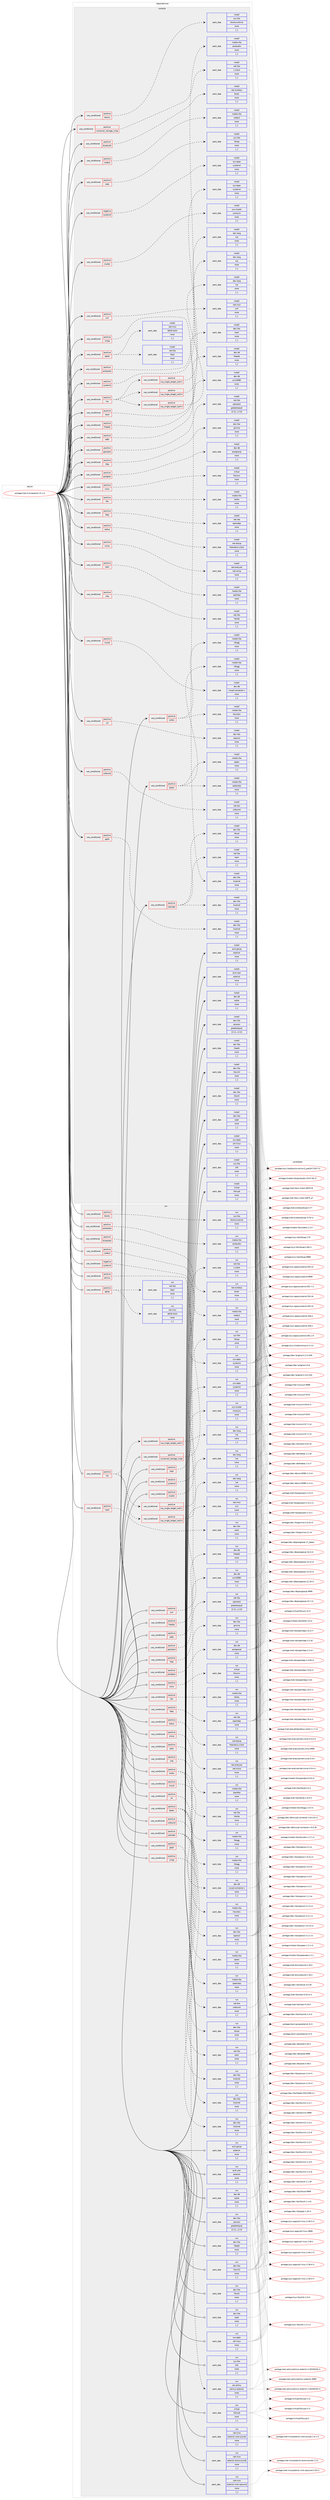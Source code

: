digraph prolog {

# *************
# Graph options
# *************

newrank=true;
concentrate=true;
compound=true;
graph [rankdir=LR,fontname=Helvetica,fontsize=10,ranksep=1.5];#, ranksep=2.5, nodesep=0.2];
edge  [arrowhead=vee];
node  [fontname=Helvetica,fontsize=10];

# **********
# The ebuild
# **********

subgraph cluster_leftcol {
color=gray;
label=<<i>ebuild</i>>;
id [label="portage://net-misc/asterisk-21.1.0", color=red, width=4, href="../net-misc/asterisk-21.1.0.svg"];
}

# ****************
# The dependencies
# ****************

subgraph cluster_midcol {
color=gray;
label=<<i>dependencies</i>>;
subgraph cluster_compile {
fillcolor="#eeeeee";
style=filled;
label=<<i>compile</i>>;
subgraph cond95534 {
dependency365264 [label=<<TABLE BORDER="0" CELLBORDER="1" CELLSPACING="0" CELLPADDING="4"><TR><TD ROWSPAN="3" CELLPADDING="10">use_conditional</TD></TR><TR><TD>negative</TD></TR><TR><TD>systemd</TD></TR></TABLE>>, shape=none, color=red];
subgraph pack267070 {
dependency365265 [label=<<TABLE BORDER="0" CELLBORDER="1" CELLSPACING="0" CELLPADDING="4" WIDTH="220"><TR><TD ROWSPAN="6" CELLPADDING="30">pack_dep</TD></TR><TR><TD WIDTH="110">install</TD></TR><TR><TD>sys-apps</TD></TR><TR><TD>systemd</TD></TR><TR><TD>none</TD></TR><TR><TD>[,,]</TD></TR></TABLE>>, shape=none, color=blue];
}
dependency365264:e -> dependency365265:w [weight=20,style="dashed",arrowhead="vee"];
}
id:e -> dependency365264:w [weight=20,style="solid",arrowhead="vee"];
subgraph cond95535 {
dependency365266 [label=<<TABLE BORDER="0" CELLBORDER="1" CELLSPACING="0" CELLPADDING="4"><TR><TD ROWSPAN="3" CELLPADDING="10">use_conditional</TD></TR><TR><TD>positive</TD></TR><TR><TD>blocks</TD></TR></TABLE>>, shape=none, color=red];
subgraph pack267071 {
dependency365267 [label=<<TABLE BORDER="0" CELLBORDER="1" CELLSPACING="0" CELLPADDING="4" WIDTH="220"><TR><TD ROWSPAN="6" CELLPADDING="30">pack_dep</TD></TR><TR><TD WIDTH="110">install</TD></TR><TR><TD>sys-libs</TD></TR><TR><TD>blocksruntime</TD></TR><TR><TD>none</TD></TR><TR><TD>[,,]</TD></TR></TABLE>>, shape=none, color=blue];
}
dependency365266:e -> dependency365267:w [weight=20,style="dashed",arrowhead="vee"];
}
id:e -> dependency365266:w [weight=20,style="solid",arrowhead="vee"];
subgraph cond95536 {
dependency365268 [label=<<TABLE BORDER="0" CELLBORDER="1" CELLSPACING="0" CELLPADDING="4"><TR><TD ROWSPAN="3" CELLPADDING="10">use_conditional</TD></TR><TR><TD>positive</TD></TR><TR><TD>bluetooth</TD></TR></TABLE>>, shape=none, color=red];
subgraph pack267072 {
dependency365269 [label=<<TABLE BORDER="0" CELLBORDER="1" CELLSPACING="0" CELLPADDING="4" WIDTH="220"><TR><TD ROWSPAN="6" CELLPADDING="30">pack_dep</TD></TR><TR><TD WIDTH="110">install</TD></TR><TR><TD>net-wireless</TD></TR><TR><TD>bluez</TD></TR><TR><TD>none</TD></TR><TR><TD>[,,]</TD></TR></TABLE>>, shape=none, color=blue];
}
dependency365268:e -> dependency365269:w [weight=20,style="dashed",arrowhead="vee"];
}
id:e -> dependency365268:w [weight=20,style="solid",arrowhead="vee"];
subgraph cond95537 {
dependency365270 [label=<<TABLE BORDER="0" CELLBORDER="1" CELLSPACING="0" CELLPADDING="4"><TR><TD ROWSPAN="3" CELLPADDING="10">use_conditional</TD></TR><TR><TD>positive</TD></TR><TR><TD>calendar</TD></TR></TABLE>>, shape=none, color=red];
subgraph pack267073 {
dependency365271 [label=<<TABLE BORDER="0" CELLBORDER="1" CELLSPACING="0" CELLPADDING="4" WIDTH="220"><TR><TD ROWSPAN="6" CELLPADDING="30">pack_dep</TD></TR><TR><TD WIDTH="110">install</TD></TR><TR><TD>net-libs</TD></TR><TR><TD>neon</TD></TR><TR><TD>none</TD></TR><TR><TD>[,,]</TD></TR></TABLE>>, shape=none, color=blue];
}
dependency365270:e -> dependency365271:w [weight=20,style="dashed",arrowhead="vee"];
subgraph pack267074 {
dependency365272 [label=<<TABLE BORDER="0" CELLBORDER="1" CELLSPACING="0" CELLPADDING="4" WIDTH="220"><TR><TD ROWSPAN="6" CELLPADDING="30">pack_dep</TD></TR><TR><TD WIDTH="110">install</TD></TR><TR><TD>dev-libs</TD></TR><TR><TD>libical</TD></TR><TR><TD>none</TD></TR><TR><TD>[,,]</TD></TR></TABLE>>, shape=none, color=blue];
}
dependency365270:e -> dependency365272:w [weight=20,style="dashed",arrowhead="vee"];
subgraph pack267075 {
dependency365273 [label=<<TABLE BORDER="0" CELLBORDER="1" CELLSPACING="0" CELLPADDING="4" WIDTH="220"><TR><TD ROWSPAN="6" CELLPADDING="30">pack_dep</TD></TR><TR><TD WIDTH="110">install</TD></TR><TR><TD>dev-libs</TD></TR><TR><TD>iksemel</TD></TR><TR><TD>none</TD></TR><TR><TD>[,,]</TD></TR></TABLE>>, shape=none, color=blue];
}
dependency365270:e -> dependency365273:w [weight=20,style="dashed",arrowhead="vee"];
}
id:e -> dependency365270:w [weight=20,style="solid",arrowhead="vee"];
subgraph cond95538 {
dependency365274 [label=<<TABLE BORDER="0" CELLBORDER="1" CELLSPACING="0" CELLPADDING="4"><TR><TD ROWSPAN="3" CELLPADDING="10">use_conditional</TD></TR><TR><TD>positive</TD></TR><TR><TD>caps</TD></TR></TABLE>>, shape=none, color=red];
subgraph pack267076 {
dependency365275 [label=<<TABLE BORDER="0" CELLBORDER="1" CELLSPACING="0" CELLPADDING="4" WIDTH="220"><TR><TD ROWSPAN="6" CELLPADDING="30">pack_dep</TD></TR><TR><TD WIDTH="110">install</TD></TR><TR><TD>sys-libs</TD></TR><TR><TD>libcap</TD></TR><TR><TD>none</TD></TR><TR><TD>[,,]</TD></TR></TABLE>>, shape=none, color=blue];
}
dependency365274:e -> dependency365275:w [weight=20,style="dashed",arrowhead="vee"];
}
id:e -> dependency365274:w [weight=20,style="solid",arrowhead="vee"];
subgraph cond95539 {
dependency365276 [label=<<TABLE BORDER="0" CELLBORDER="1" CELLSPACING="0" CELLPADDING="4"><TR><TD ROWSPAN="3" CELLPADDING="10">use_conditional</TD></TR><TR><TD>positive</TD></TR><TR><TD>cluster</TD></TR></TABLE>>, shape=none, color=red];
subgraph pack267077 {
dependency365277 [label=<<TABLE BORDER="0" CELLBORDER="1" CELLSPACING="0" CELLPADDING="4" WIDTH="220"><TR><TD ROWSPAN="6" CELLPADDING="30">pack_dep</TD></TR><TR><TD WIDTH="110">install</TD></TR><TR><TD>sys-cluster</TD></TR><TR><TD>corosync</TD></TR><TR><TD>none</TD></TR><TR><TD>[,,]</TD></TR></TABLE>>, shape=none, color=blue];
}
dependency365276:e -> dependency365277:w [weight=20,style="dashed",arrowhead="vee"];
}
id:e -> dependency365276:w [weight=20,style="solid",arrowhead="vee"];
subgraph cond95540 {
dependency365278 [label=<<TABLE BORDER="0" CELLBORDER="1" CELLSPACING="0" CELLPADDING="4"><TR><TD ROWSPAN="3" CELLPADDING="10">use_conditional</TD></TR><TR><TD>positive</TD></TR><TR><TD>codec2</TD></TR></TABLE>>, shape=none, color=red];
subgraph pack267078 {
dependency365279 [label=<<TABLE BORDER="0" CELLBORDER="1" CELLSPACING="0" CELLPADDING="4" WIDTH="220"><TR><TD ROWSPAN="6" CELLPADDING="30">pack_dep</TD></TR><TR><TD WIDTH="110">install</TD></TR><TR><TD>media-libs</TD></TR><TR><TD>codec2</TD></TR><TR><TD>none</TD></TR><TR><TD>[,,]</TD></TR></TABLE>>, shape=none, color=blue];
}
dependency365278:e -> dependency365279:w [weight=20,style="dashed",arrowhead="vee"];
}
id:e -> dependency365278:w [weight=20,style="solid",arrowhead="vee"];
subgraph cond95541 {
dependency365280 [label=<<TABLE BORDER="0" CELLBORDER="1" CELLSPACING="0" CELLPADDING="4"><TR><TD ROWSPAN="3" CELLPADDING="10">use_conditional</TD></TR><TR><TD>positive</TD></TR><TR><TD>curl</TD></TR></TABLE>>, shape=none, color=red];
subgraph pack267079 {
dependency365281 [label=<<TABLE BORDER="0" CELLBORDER="1" CELLSPACING="0" CELLPADDING="4" WIDTH="220"><TR><TD ROWSPAN="6" CELLPADDING="30">pack_dep</TD></TR><TR><TD WIDTH="110">install</TD></TR><TR><TD>net-misc</TD></TR><TR><TD>curl</TD></TR><TR><TD>none</TD></TR><TR><TD>[,,]</TD></TR></TABLE>>, shape=none, color=blue];
}
dependency365280:e -> dependency365281:w [weight=20,style="dashed",arrowhead="vee"];
}
id:e -> dependency365280:w [weight=20,style="solid",arrowhead="vee"];
subgraph cond95542 {
dependency365282 [label=<<TABLE BORDER="0" CELLBORDER="1" CELLSPACING="0" CELLPADDING="4"><TR><TD ROWSPAN="3" CELLPADDING="10">use_conditional</TD></TR><TR><TD>positive</TD></TR><TR><TD>dahdi</TD></TR></TABLE>>, shape=none, color=red];
subgraph pack267080 {
dependency365283 [label=<<TABLE BORDER="0" CELLBORDER="1" CELLSPACING="0" CELLPADDING="4" WIDTH="220"><TR><TD ROWSPAN="6" CELLPADDING="30">pack_dep</TD></TR><TR><TD WIDTH="110">install</TD></TR><TR><TD>net-libs</TD></TR><TR><TD>libpri</TD></TR><TR><TD>none</TD></TR><TR><TD>[,,]</TD></TR></TABLE>>, shape=none, color=blue];
}
dependency365282:e -> dependency365283:w [weight=20,style="dashed",arrowhead="vee"];
subgraph pack267081 {
dependency365284 [label=<<TABLE BORDER="0" CELLBORDER="1" CELLSPACING="0" CELLPADDING="4" WIDTH="220"><TR><TD ROWSPAN="6" CELLPADDING="30">pack_dep</TD></TR><TR><TD WIDTH="110">install</TD></TR><TR><TD>net-misc</TD></TR><TR><TD>dahdi-tools</TD></TR><TR><TD>none</TD></TR><TR><TD>[,,]</TD></TR></TABLE>>, shape=none, color=blue];
}
dependency365282:e -> dependency365284:w [weight=20,style="dashed",arrowhead="vee"];
}
id:e -> dependency365282:w [weight=20,style="solid",arrowhead="vee"];
subgraph cond95543 {
dependency365285 [label=<<TABLE BORDER="0" CELLBORDER="1" CELLSPACING="0" CELLPADDING="4"><TR><TD ROWSPAN="3" CELLPADDING="10">use_conditional</TD></TR><TR><TD>positive</TD></TR><TR><TD>freetds</TD></TR></TABLE>>, shape=none, color=red];
subgraph pack267082 {
dependency365286 [label=<<TABLE BORDER="0" CELLBORDER="1" CELLSPACING="0" CELLPADDING="4" WIDTH="220"><TR><TD ROWSPAN="6" CELLPADDING="30">pack_dep</TD></TR><TR><TD WIDTH="110">install</TD></TR><TR><TD>dev-db</TD></TR><TR><TD>freetds</TD></TR><TR><TD>none</TD></TR><TR><TD>[,,]</TD></TR></TABLE>>, shape=none, color=blue];
}
dependency365285:e -> dependency365286:w [weight=20,style="dashed",arrowhead="vee"];
}
id:e -> dependency365285:w [weight=20,style="solid",arrowhead="vee"];
subgraph cond95544 {
dependency365287 [label=<<TABLE BORDER="0" CELLBORDER="1" CELLSPACING="0" CELLPADDING="4"><TR><TD ROWSPAN="3" CELLPADDING="10">use_conditional</TD></TR><TR><TD>positive</TD></TR><TR><TD>gtalk</TD></TR></TABLE>>, shape=none, color=red];
subgraph pack267083 {
dependency365288 [label=<<TABLE BORDER="0" CELLBORDER="1" CELLSPACING="0" CELLPADDING="4" WIDTH="220"><TR><TD ROWSPAN="6" CELLPADDING="30">pack_dep</TD></TR><TR><TD WIDTH="110">install</TD></TR><TR><TD>dev-libs</TD></TR><TR><TD>iksemel</TD></TR><TR><TD>none</TD></TR><TR><TD>[,,]</TD></TR></TABLE>>, shape=none, color=blue];
}
dependency365287:e -> dependency365288:w [weight=20,style="dashed",arrowhead="vee"];
}
id:e -> dependency365287:w [weight=20,style="solid",arrowhead="vee"];
subgraph cond95545 {
dependency365289 [label=<<TABLE BORDER="0" CELLBORDER="1" CELLSPACING="0" CELLPADDING="4"><TR><TD ROWSPAN="3" CELLPADDING="10">use_conditional</TD></TR><TR><TD>positive</TD></TR><TR><TD>http</TD></TR></TABLE>>, shape=none, color=red];
subgraph pack267084 {
dependency365290 [label=<<TABLE BORDER="0" CELLBORDER="1" CELLSPACING="0" CELLPADDING="4" WIDTH="220"><TR><TD ROWSPAN="6" CELLPADDING="30">pack_dep</TD></TR><TR><TD WIDTH="110">install</TD></TR><TR><TD>dev-libs</TD></TR><TR><TD>gmime</TD></TR><TR><TD>none</TD></TR><TR><TD>[,,]</TD></TR></TABLE>>, shape=none, color=blue];
}
dependency365289:e -> dependency365290:w [weight=20,style="dashed",arrowhead="vee"];
}
id:e -> dependency365289:w [weight=20,style="solid",arrowhead="vee"];
subgraph cond95546 {
dependency365291 [label=<<TABLE BORDER="0" CELLBORDER="1" CELLSPACING="0" CELLPADDING="4"><TR><TD ROWSPAN="3" CELLPADDING="10">use_conditional</TD></TR><TR><TD>positive</TD></TR><TR><TD>iconv</TD></TR></TABLE>>, shape=none, color=red];
subgraph pack267085 {
dependency365292 [label=<<TABLE BORDER="0" CELLBORDER="1" CELLSPACING="0" CELLPADDING="4" WIDTH="220"><TR><TD ROWSPAN="6" CELLPADDING="30">pack_dep</TD></TR><TR><TD WIDTH="110">install</TD></TR><TR><TD>virtual</TD></TR><TR><TD>libiconv</TD></TR><TR><TD>none</TD></TR><TR><TD>[,,]</TD></TR></TABLE>>, shape=none, color=blue];
}
dependency365291:e -> dependency365292:w [weight=20,style="dashed",arrowhead="vee"];
}
id:e -> dependency365291:w [weight=20,style="solid",arrowhead="vee"];
subgraph cond95547 {
dependency365293 [label=<<TABLE BORDER="0" CELLBORDER="1" CELLSPACING="0" CELLPADDING="4"><TR><TD ROWSPAN="3" CELLPADDING="10">use_conditional</TD></TR><TR><TD>positive</TD></TR><TR><TD>ilbc</TD></TR></TABLE>>, shape=none, color=red];
subgraph pack267086 {
dependency365294 [label=<<TABLE BORDER="0" CELLBORDER="1" CELLSPACING="0" CELLPADDING="4" WIDTH="220"><TR><TD ROWSPAN="6" CELLPADDING="30">pack_dep</TD></TR><TR><TD WIDTH="110">install</TD></TR><TR><TD>media-libs</TD></TR><TR><TD>libilbc</TD></TR><TR><TD>none</TD></TR><TR><TD>[,,]</TD></TR></TABLE>>, shape=none, color=blue];
}
dependency365293:e -> dependency365294:w [weight=20,style="dashed",arrowhead="vee"];
}
id:e -> dependency365293:w [weight=20,style="solid",arrowhead="vee"];
subgraph cond95548 {
dependency365295 [label=<<TABLE BORDER="0" CELLBORDER="1" CELLSPACING="0" CELLPADDING="4"><TR><TD ROWSPAN="3" CELLPADDING="10">use_conditional</TD></TR><TR><TD>positive</TD></TR><TR><TD>ldap</TD></TR></TABLE>>, shape=none, color=red];
subgraph pack267087 {
dependency365296 [label=<<TABLE BORDER="0" CELLBORDER="1" CELLSPACING="0" CELLPADDING="4" WIDTH="220"><TR><TD ROWSPAN="6" CELLPADDING="30">pack_dep</TD></TR><TR><TD WIDTH="110">install</TD></TR><TR><TD>net-nds</TD></TR><TR><TD>openldap</TD></TR><TR><TD>none</TD></TR><TR><TD>[,,]</TD></TR></TABLE>>, shape=none, color=blue];
}
dependency365295:e -> dependency365296:w [weight=20,style="dashed",arrowhead="vee"];
}
id:e -> dependency365295:w [weight=20,style="solid",arrowhead="vee"];
subgraph cond95549 {
dependency365297 [label=<<TABLE BORDER="0" CELLBORDER="1" CELLSPACING="0" CELLPADDING="4"><TR><TD ROWSPAN="3" CELLPADDING="10">use_conditional</TD></TR><TR><TD>positive</TD></TR><TR><TD>lua</TD></TR></TABLE>>, shape=none, color=red];
subgraph cond95550 {
dependency365298 [label=<<TABLE BORDER="0" CELLBORDER="1" CELLSPACING="0" CELLPADDING="4"><TR><TD ROWSPAN="3" CELLPADDING="10">use_conditional</TD></TR><TR><TD>positive</TD></TR><TR><TD>lua_single_target_lua5-1</TD></TR></TABLE>>, shape=none, color=red];
subgraph pack267088 {
dependency365299 [label=<<TABLE BORDER="0" CELLBORDER="1" CELLSPACING="0" CELLPADDING="4" WIDTH="220"><TR><TD ROWSPAN="6" CELLPADDING="30">pack_dep</TD></TR><TR><TD WIDTH="110">install</TD></TR><TR><TD>dev-lang</TD></TR><TR><TD>lua</TD></TR><TR><TD>none</TD></TR><TR><TD>[,,]</TD></TR></TABLE>>, shape=none, color=blue];
}
dependency365298:e -> dependency365299:w [weight=20,style="dashed",arrowhead="vee"];
}
dependency365297:e -> dependency365298:w [weight=20,style="dashed",arrowhead="vee"];
subgraph cond95551 {
dependency365300 [label=<<TABLE BORDER="0" CELLBORDER="1" CELLSPACING="0" CELLPADDING="4"><TR><TD ROWSPAN="3" CELLPADDING="10">use_conditional</TD></TR><TR><TD>positive</TD></TR><TR><TD>lua_single_target_lua5-3</TD></TR></TABLE>>, shape=none, color=red];
subgraph pack267089 {
dependency365301 [label=<<TABLE BORDER="0" CELLBORDER="1" CELLSPACING="0" CELLPADDING="4" WIDTH="220"><TR><TD ROWSPAN="6" CELLPADDING="30">pack_dep</TD></TR><TR><TD WIDTH="110">install</TD></TR><TR><TD>dev-lang</TD></TR><TR><TD>lua</TD></TR><TR><TD>none</TD></TR><TR><TD>[,,]</TD></TR></TABLE>>, shape=none, color=blue];
}
dependency365300:e -> dependency365301:w [weight=20,style="dashed",arrowhead="vee"];
}
dependency365297:e -> dependency365300:w [weight=20,style="dashed",arrowhead="vee"];
subgraph cond95552 {
dependency365302 [label=<<TABLE BORDER="0" CELLBORDER="1" CELLSPACING="0" CELLPADDING="4"><TR><TD ROWSPAN="3" CELLPADDING="10">use_conditional</TD></TR><TR><TD>positive</TD></TR><TR><TD>lua_single_target_lua5-4</TD></TR></TABLE>>, shape=none, color=red];
subgraph pack267090 {
dependency365303 [label=<<TABLE BORDER="0" CELLBORDER="1" CELLSPACING="0" CELLPADDING="4" WIDTH="220"><TR><TD ROWSPAN="6" CELLPADDING="30">pack_dep</TD></TR><TR><TD WIDTH="110">install</TD></TR><TR><TD>dev-lang</TD></TR><TR><TD>lua</TD></TR><TR><TD>none</TD></TR><TR><TD>[,,]</TD></TR></TABLE>>, shape=none, color=blue];
}
dependency365302:e -> dependency365303:w [weight=20,style="dashed",arrowhead="vee"];
}
dependency365297:e -> dependency365302:w [weight=20,style="dashed",arrowhead="vee"];
}
id:e -> dependency365297:w [weight=20,style="solid",arrowhead="vee"];
subgraph cond95553 {
dependency365304 [label=<<TABLE BORDER="0" CELLBORDER="1" CELLSPACING="0" CELLPADDING="4"><TR><TD ROWSPAN="3" CELLPADDING="10">use_conditional</TD></TR><TR><TD>positive</TD></TR><TR><TD>mysql</TD></TR></TABLE>>, shape=none, color=red];
subgraph pack267091 {
dependency365305 [label=<<TABLE BORDER="0" CELLBORDER="1" CELLSPACING="0" CELLPADDING="4" WIDTH="220"><TR><TD ROWSPAN="6" CELLPADDING="30">pack_dep</TD></TR><TR><TD WIDTH="110">install</TD></TR><TR><TD>dev-db</TD></TR><TR><TD>mysql-connector-c</TD></TR><TR><TD>none</TD></TR><TR><TD>[,,]</TD></TR></TABLE>>, shape=none, color=blue];
}
dependency365304:e -> dependency365305:w [weight=20,style="dashed",arrowhead="vee"];
}
id:e -> dependency365304:w [weight=20,style="solid",arrowhead="vee"];
subgraph cond95554 {
dependency365306 [label=<<TABLE BORDER="0" CELLBORDER="1" CELLSPACING="0" CELLPADDING="4"><TR><TD ROWSPAN="3" CELLPADDING="10">use_conditional</TD></TR><TR><TD>positive</TD></TR><TR><TD>newt</TD></TR></TABLE>>, shape=none, color=red];
subgraph pack267092 {
dependency365307 [label=<<TABLE BORDER="0" CELLBORDER="1" CELLSPACING="0" CELLPADDING="4" WIDTH="220"><TR><TD ROWSPAN="6" CELLPADDING="30">pack_dep</TD></TR><TR><TD WIDTH="110">install</TD></TR><TR><TD>dev-libs</TD></TR><TR><TD>newt</TD></TR><TR><TD>none</TD></TR><TR><TD>[,,]</TD></TR></TABLE>>, shape=none, color=blue];
}
dependency365306:e -> dependency365307:w [weight=20,style="dashed",arrowhead="vee"];
}
id:e -> dependency365306:w [weight=20,style="solid",arrowhead="vee"];
subgraph cond95555 {
dependency365308 [label=<<TABLE BORDER="0" CELLBORDER="1" CELLSPACING="0" CELLPADDING="4"><TR><TD ROWSPAN="3" CELLPADDING="10">use_conditional</TD></TR><TR><TD>positive</TD></TR><TR><TD>odbc</TD></TR></TABLE>>, shape=none, color=red];
subgraph pack267093 {
dependency365309 [label=<<TABLE BORDER="0" CELLBORDER="1" CELLSPACING="0" CELLPADDING="4" WIDTH="220"><TR><TD ROWSPAN="6" CELLPADDING="30">pack_dep</TD></TR><TR><TD WIDTH="110">install</TD></TR><TR><TD>dev-db</TD></TR><TR><TD>unixODBC</TD></TR><TR><TD>none</TD></TR><TR><TD>[,,]</TD></TR></TABLE>>, shape=none, color=blue];
}
dependency365308:e -> dependency365309:w [weight=20,style="dashed",arrowhead="vee"];
}
id:e -> dependency365308:w [weight=20,style="solid",arrowhead="vee"];
subgraph cond95556 {
dependency365310 [label=<<TABLE BORDER="0" CELLBORDER="1" CELLSPACING="0" CELLPADDING="4"><TR><TD ROWSPAN="3" CELLPADDING="10">use_conditional</TD></TR><TR><TD>positive</TD></TR><TR><TD>pjproject</TD></TR></TABLE>>, shape=none, color=red];
subgraph pack267094 {
dependency365311 [label=<<TABLE BORDER="0" CELLBORDER="1" CELLSPACING="0" CELLPADDING="4" WIDTH="220"><TR><TD ROWSPAN="6" CELLPADDING="30">pack_dep</TD></TR><TR><TD WIDTH="110">install</TD></TR><TR><TD>net-libs</TD></TR><TR><TD>pjproject</TD></TR><TR><TD>greaterequal</TD></TR><TR><TD>[2.12,,,2.12]</TD></TR></TABLE>>, shape=none, color=blue];
}
dependency365310:e -> dependency365311:w [weight=20,style="dashed",arrowhead="vee"];
}
id:e -> dependency365310:w [weight=20,style="solid",arrowhead="vee"];
subgraph cond95557 {
dependency365312 [label=<<TABLE BORDER="0" CELLBORDER="1" CELLSPACING="0" CELLPADDING="4"><TR><TD ROWSPAN="3" CELLPADDING="10">use_conditional</TD></TR><TR><TD>positive</TD></TR><TR><TD>portaudio</TD></TR></TABLE>>, shape=none, color=red];
subgraph pack267095 {
dependency365313 [label=<<TABLE BORDER="0" CELLBORDER="1" CELLSPACING="0" CELLPADDING="4" WIDTH="220"><TR><TD ROWSPAN="6" CELLPADDING="30">pack_dep</TD></TR><TR><TD WIDTH="110">install</TD></TR><TR><TD>media-libs</TD></TR><TR><TD>portaudio</TD></TR><TR><TD>none</TD></TR><TR><TD>[,,]</TD></TR></TABLE>>, shape=none, color=blue];
}
dependency365312:e -> dependency365313:w [weight=20,style="dashed",arrowhead="vee"];
}
id:e -> dependency365312:w [weight=20,style="solid",arrowhead="vee"];
subgraph cond95558 {
dependency365314 [label=<<TABLE BORDER="0" CELLBORDER="1" CELLSPACING="0" CELLPADDING="4"><TR><TD ROWSPAN="3" CELLPADDING="10">use_conditional</TD></TR><TR><TD>positive</TD></TR><TR><TD>postgres</TD></TR></TABLE>>, shape=none, color=red];
subgraph pack267096 {
dependency365315 [label=<<TABLE BORDER="0" CELLBORDER="1" CELLSPACING="0" CELLPADDING="4" WIDTH="220"><TR><TD ROWSPAN="6" CELLPADDING="30">pack_dep</TD></TR><TR><TD WIDTH="110">install</TD></TR><TR><TD>dev-db</TD></TR><TR><TD>postgresql</TD></TR><TR><TD>none</TD></TR><TR><TD>[,,]</TD></TR></TABLE>>, shape=none, color=blue];
}
dependency365314:e -> dependency365315:w [weight=20,style="dashed",arrowhead="vee"];
}
id:e -> dependency365314:w [weight=20,style="solid",arrowhead="vee"];
subgraph cond95559 {
dependency365316 [label=<<TABLE BORDER="0" CELLBORDER="1" CELLSPACING="0" CELLPADDING="4"><TR><TD ROWSPAN="3" CELLPADDING="10">use_conditional</TD></TR><TR><TD>positive</TD></TR><TR><TD>radius</TD></TR></TABLE>>, shape=none, color=red];
subgraph pack267097 {
dependency365317 [label=<<TABLE BORDER="0" CELLBORDER="1" CELLSPACING="0" CELLPADDING="4" WIDTH="220"><TR><TD ROWSPAN="6" CELLPADDING="30">pack_dep</TD></TR><TR><TD WIDTH="110">install</TD></TR><TR><TD>net-dialup</TD></TR><TR><TD>freeradius-client</TD></TR><TR><TD>none</TD></TR><TR><TD>[,,]</TD></TR></TABLE>>, shape=none, color=blue];
}
dependency365316:e -> dependency365317:w [weight=20,style="dashed",arrowhead="vee"];
}
id:e -> dependency365316:w [weight=20,style="solid",arrowhead="vee"];
subgraph cond95560 {
dependency365318 [label=<<TABLE BORDER="0" CELLBORDER="1" CELLSPACING="0" CELLPADDING="4"><TR><TD ROWSPAN="3" CELLPADDING="10">use_conditional</TD></TR><TR><TD>positive</TD></TR><TR><TD>snmp</TD></TR></TABLE>>, shape=none, color=red];
subgraph pack267098 {
dependency365319 [label=<<TABLE BORDER="0" CELLBORDER="1" CELLSPACING="0" CELLPADDING="4" WIDTH="220"><TR><TD ROWSPAN="6" CELLPADDING="30">pack_dep</TD></TR><TR><TD WIDTH="110">install</TD></TR><TR><TD>net-analyzer</TD></TR><TR><TD>net-snmp</TD></TR><TR><TD>none</TD></TR><TR><TD>[,,]</TD></TR></TABLE>>, shape=none, color=blue];
}
dependency365318:e -> dependency365319:w [weight=20,style="dashed",arrowhead="vee"];
}
id:e -> dependency365318:w [weight=20,style="solid",arrowhead="vee"];
subgraph cond95561 {
dependency365320 [label=<<TABLE BORDER="0" CELLBORDER="1" CELLSPACING="0" CELLPADDING="4"><TR><TD ROWSPAN="3" CELLPADDING="10">use_conditional</TD></TR><TR><TD>positive</TD></TR><TR><TD>span</TD></TR></TABLE>>, shape=none, color=red];
subgraph pack267099 {
dependency365321 [label=<<TABLE BORDER="0" CELLBORDER="1" CELLSPACING="0" CELLPADDING="4" WIDTH="220"><TR><TD ROWSPAN="6" CELLPADDING="30">pack_dep</TD></TR><TR><TD WIDTH="110">install</TD></TR><TR><TD>media-libs</TD></TR><TR><TD>spandsp</TD></TR><TR><TD>none</TD></TR><TR><TD>[,,]</TD></TR></TABLE>>, shape=none, color=blue];
}
dependency365320:e -> dependency365321:w [weight=20,style="dashed",arrowhead="vee"];
}
id:e -> dependency365320:w [weight=20,style="solid",arrowhead="vee"];
subgraph cond95562 {
dependency365322 [label=<<TABLE BORDER="0" CELLBORDER="1" CELLSPACING="0" CELLPADDING="4"><TR><TD ROWSPAN="3" CELLPADDING="10">use_conditional</TD></TR><TR><TD>positive</TD></TR><TR><TD>speex</TD></TR></TABLE>>, shape=none, color=red];
subgraph pack267100 {
dependency365323 [label=<<TABLE BORDER="0" CELLBORDER="1" CELLSPACING="0" CELLPADDING="4" WIDTH="220"><TR><TD ROWSPAN="6" CELLPADDING="30">pack_dep</TD></TR><TR><TD WIDTH="110">install</TD></TR><TR><TD>media-libs</TD></TR><TR><TD>libogg</TD></TR><TR><TD>none</TD></TR><TR><TD>[,,]</TD></TR></TABLE>>, shape=none, color=blue];
}
dependency365322:e -> dependency365323:w [weight=20,style="dashed",arrowhead="vee"];
subgraph pack267101 {
dependency365324 [label=<<TABLE BORDER="0" CELLBORDER="1" CELLSPACING="0" CELLPADDING="4" WIDTH="220"><TR><TD ROWSPAN="6" CELLPADDING="30">pack_dep</TD></TR><TR><TD WIDTH="110">install</TD></TR><TR><TD>media-libs</TD></TR><TR><TD>speex</TD></TR><TR><TD>none</TD></TR><TR><TD>[,,]</TD></TR></TABLE>>, shape=none, color=blue];
}
dependency365322:e -> dependency365324:w [weight=20,style="dashed",arrowhead="vee"];
subgraph pack267102 {
dependency365325 [label=<<TABLE BORDER="0" CELLBORDER="1" CELLSPACING="0" CELLPADDING="4" WIDTH="220"><TR><TD ROWSPAN="6" CELLPADDING="30">pack_dep</TD></TR><TR><TD WIDTH="110">install</TD></TR><TR><TD>media-libs</TD></TR><TR><TD>speexdsp</TD></TR><TR><TD>none</TD></TR><TR><TD>[,,]</TD></TR></TABLE>>, shape=none, color=blue];
}
dependency365322:e -> dependency365325:w [weight=20,style="dashed",arrowhead="vee"];
}
id:e -> dependency365322:w [weight=20,style="solid",arrowhead="vee"];
subgraph cond95563 {
dependency365326 [label=<<TABLE BORDER="0" CELLBORDER="1" CELLSPACING="0" CELLPADDING="4"><TR><TD ROWSPAN="3" CELLPADDING="10">use_conditional</TD></TR><TR><TD>positive</TD></TR><TR><TD>srtp</TD></TR></TABLE>>, shape=none, color=red];
subgraph pack267103 {
dependency365327 [label=<<TABLE BORDER="0" CELLBORDER="1" CELLSPACING="0" CELLPADDING="4" WIDTH="220"><TR><TD ROWSPAN="6" CELLPADDING="30">pack_dep</TD></TR><TR><TD WIDTH="110">install</TD></TR><TR><TD>net-libs</TD></TR><TR><TD>libsrtp</TD></TR><TR><TD>none</TD></TR><TR><TD>[,,]</TD></TR></TABLE>>, shape=none, color=blue];
}
dependency365326:e -> dependency365327:w [weight=20,style="dashed",arrowhead="vee"];
}
id:e -> dependency365326:w [weight=20,style="solid",arrowhead="vee"];
subgraph cond95564 {
dependency365328 [label=<<TABLE BORDER="0" CELLBORDER="1" CELLSPACING="0" CELLPADDING="4"><TR><TD ROWSPAN="3" CELLPADDING="10">use_conditional</TD></TR><TR><TD>positive</TD></TR><TR><TD>ssl</TD></TR></TABLE>>, shape=none, color=red];
subgraph pack267104 {
dependency365329 [label=<<TABLE BORDER="0" CELLBORDER="1" CELLSPACING="0" CELLPADDING="4" WIDTH="220"><TR><TD ROWSPAN="6" CELLPADDING="30">pack_dep</TD></TR><TR><TD WIDTH="110">install</TD></TR><TR><TD>dev-libs</TD></TR><TR><TD>openssl</TD></TR><TR><TD>none</TD></TR><TR><TD>[,,]</TD></TR></TABLE>>, shape=none, color=blue];
}
dependency365328:e -> dependency365329:w [weight=20,style="dashed",arrowhead="vee"];
}
id:e -> dependency365328:w [weight=20,style="solid",arrowhead="vee"];
subgraph cond95565 {
dependency365330 [label=<<TABLE BORDER="0" CELLBORDER="1" CELLSPACING="0" CELLPADDING="4"><TR><TD ROWSPAN="3" CELLPADDING="10">use_conditional</TD></TR><TR><TD>positive</TD></TR><TR><TD>systemd</TD></TR></TABLE>>, shape=none, color=red];
subgraph pack267105 {
dependency365331 [label=<<TABLE BORDER="0" CELLBORDER="1" CELLSPACING="0" CELLPADDING="4" WIDTH="220"><TR><TD ROWSPAN="6" CELLPADDING="30">pack_dep</TD></TR><TR><TD WIDTH="110">install</TD></TR><TR><TD>sys-apps</TD></TR><TR><TD>systemd</TD></TR><TR><TD>none</TD></TR><TR><TD>[,,]</TD></TR></TABLE>>, shape=none, color=blue];
}
dependency365330:e -> dependency365331:w [weight=20,style="dashed",arrowhead="vee"];
}
id:e -> dependency365330:w [weight=20,style="solid",arrowhead="vee"];
subgraph cond95566 {
dependency365332 [label=<<TABLE BORDER="0" CELLBORDER="1" CELLSPACING="0" CELLPADDING="4"><TR><TD ROWSPAN="3" CELLPADDING="10">use_conditional</TD></TR><TR><TD>positive</TD></TR><TR><TD>unbound</TD></TR></TABLE>>, shape=none, color=red];
subgraph pack267106 {
dependency365333 [label=<<TABLE BORDER="0" CELLBORDER="1" CELLSPACING="0" CELLPADDING="4" WIDTH="220"><TR><TD ROWSPAN="6" CELLPADDING="30">pack_dep</TD></TR><TR><TD WIDTH="110">install</TD></TR><TR><TD>net-dns</TD></TR><TR><TD>unbound</TD></TR><TR><TD>none</TD></TR><TR><TD>[,,]</TD></TR></TABLE>>, shape=none, color=blue];
}
dependency365332:e -> dependency365333:w [weight=20,style="dashed",arrowhead="vee"];
}
id:e -> dependency365332:w [weight=20,style="solid",arrowhead="vee"];
subgraph cond95567 {
dependency365334 [label=<<TABLE BORDER="0" CELLBORDER="1" CELLSPACING="0" CELLPADDING="4"><TR><TD ROWSPAN="3" CELLPADDING="10">use_conditional</TD></TR><TR><TD>positive</TD></TR><TR><TD>voicemail_storage_imap</TD></TR></TABLE>>, shape=none, color=red];
subgraph pack267107 {
dependency365335 [label=<<TABLE BORDER="0" CELLBORDER="1" CELLSPACING="0" CELLPADDING="4" WIDTH="220"><TR><TD ROWSPAN="6" CELLPADDING="30">pack_dep</TD></TR><TR><TD WIDTH="110">install</TD></TR><TR><TD>net-libs</TD></TR><TR><TD>c-client</TD></TR><TR><TD>none</TD></TR><TR><TD>[,,]</TD></TR></TABLE>>, shape=none, color=blue];
}
dependency365334:e -> dependency365335:w [weight=20,style="dashed",arrowhead="vee"];
}
id:e -> dependency365334:w [weight=20,style="solid",arrowhead="vee"];
subgraph cond95568 {
dependency365336 [label=<<TABLE BORDER="0" CELLBORDER="1" CELLSPACING="0" CELLPADDING="4"><TR><TD ROWSPAN="3" CELLPADDING="10">use_conditional</TD></TR><TR><TD>positive</TD></TR><TR><TD>vorbis</TD></TR></TABLE>>, shape=none, color=red];
subgraph pack267108 {
dependency365337 [label=<<TABLE BORDER="0" CELLBORDER="1" CELLSPACING="0" CELLPADDING="4" WIDTH="220"><TR><TD ROWSPAN="6" CELLPADDING="30">pack_dep</TD></TR><TR><TD WIDTH="110">install</TD></TR><TR><TD>media-libs</TD></TR><TR><TD>libogg</TD></TR><TR><TD>none</TD></TR><TR><TD>[,,]</TD></TR></TABLE>>, shape=none, color=blue];
}
dependency365336:e -> dependency365337:w [weight=20,style="dashed",arrowhead="vee"];
subgraph pack267109 {
dependency365338 [label=<<TABLE BORDER="0" CELLBORDER="1" CELLSPACING="0" CELLPADDING="4" WIDTH="220"><TR><TD ROWSPAN="6" CELLPADDING="30">pack_dep</TD></TR><TR><TD WIDTH="110">install</TD></TR><TR><TD>media-libs</TD></TR><TR><TD>libvorbis</TD></TR><TR><TD>none</TD></TR><TR><TD>[,,]</TD></TR></TABLE>>, shape=none, color=blue];
}
dependency365336:e -> dependency365338:w [weight=20,style="dashed",arrowhead="vee"];
}
id:e -> dependency365336:w [weight=20,style="solid",arrowhead="vee"];
subgraph cond95569 {
dependency365339 [label=<<TABLE BORDER="0" CELLBORDER="1" CELLSPACING="0" CELLPADDING="4"><TR><TD ROWSPAN="3" CELLPADDING="10">use_conditional</TD></TR><TR><TD>positive</TD></TR><TR><TD>xmpp</TD></TR></TABLE>>, shape=none, color=red];
subgraph pack267110 {
dependency365340 [label=<<TABLE BORDER="0" CELLBORDER="1" CELLSPACING="0" CELLPADDING="4" WIDTH="220"><TR><TD ROWSPAN="6" CELLPADDING="30">pack_dep</TD></TR><TR><TD WIDTH="110">install</TD></TR><TR><TD>dev-libs</TD></TR><TR><TD>iksemel</TD></TR><TR><TD>none</TD></TR><TR><TD>[,,]</TD></TR></TABLE>>, shape=none, color=blue];
}
dependency365339:e -> dependency365340:w [weight=20,style="dashed",arrowhead="vee"];
}
id:e -> dependency365339:w [weight=20,style="solid",arrowhead="vee"];
subgraph pack267111 {
dependency365341 [label=<<TABLE BORDER="0" CELLBORDER="1" CELLSPACING="0" CELLPADDING="4" WIDTH="220"><TR><TD ROWSPAN="6" CELLPADDING="30">pack_dep</TD></TR><TR><TD WIDTH="110">install</TD></TR><TR><TD>acct-group</TD></TR><TR><TD>asterisk</TD></TR><TR><TD>none</TD></TR><TR><TD>[,,]</TD></TR></TABLE>>, shape=none, color=blue];
}
id:e -> dependency365341:w [weight=20,style="solid",arrowhead="vee"];
subgraph pack267112 {
dependency365342 [label=<<TABLE BORDER="0" CELLBORDER="1" CELLSPACING="0" CELLPADDING="4" WIDTH="220"><TR><TD ROWSPAN="6" CELLPADDING="30">pack_dep</TD></TR><TR><TD WIDTH="110">install</TD></TR><TR><TD>acct-user</TD></TR><TR><TD>asterisk</TD></TR><TR><TD>none</TD></TR><TR><TD>[,,]</TD></TR></TABLE>>, shape=none, color=blue];
}
id:e -> dependency365342:w [weight=20,style="solid",arrowhead="vee"];
subgraph pack267113 {
dependency365343 [label=<<TABLE BORDER="0" CELLBORDER="1" CELLSPACING="0" CELLPADDING="4" WIDTH="220"><TR><TD ROWSPAN="6" CELLPADDING="30">pack_dep</TD></TR><TR><TD WIDTH="110">install</TD></TR><TR><TD>dev-db</TD></TR><TR><TD>sqlite</TD></TR><TR><TD>none</TD></TR><TR><TD>[,,]</TD></TR></TABLE>>, shape=none, color=blue];
}
id:e -> dependency365343:w [weight=20,style="solid",arrowhead="vee"];
subgraph pack267114 {
dependency365344 [label=<<TABLE BORDER="0" CELLBORDER="1" CELLSPACING="0" CELLPADDING="4" WIDTH="220"><TR><TD ROWSPAN="6" CELLPADDING="30">pack_dep</TD></TR><TR><TD WIDTH="110">install</TD></TR><TR><TD>dev-libs</TD></TR><TR><TD>jansson</TD></TR><TR><TD>greaterequal</TD></TR><TR><TD>[2.11,,,2.11]</TD></TR></TABLE>>, shape=none, color=blue];
}
id:e -> dependency365344:w [weight=20,style="solid",arrowhead="vee"];
subgraph pack267115 {
dependency365345 [label=<<TABLE BORDER="0" CELLBORDER="1" CELLSPACING="0" CELLPADDING="4" WIDTH="220"><TR><TD ROWSPAN="6" CELLPADDING="30">pack_dep</TD></TR><TR><TD WIDTH="110">install</TD></TR><TR><TD>dev-libs</TD></TR><TR><TD>libedit</TD></TR><TR><TD>none</TD></TR><TR><TD>[,,]</TD></TR></TABLE>>, shape=none, color=blue];
}
id:e -> dependency365345:w [weight=20,style="solid",arrowhead="vee"];
subgraph pack267116 {
dependency365346 [label=<<TABLE BORDER="0" CELLBORDER="1" CELLSPACING="0" CELLPADDING="4" WIDTH="220"><TR><TD ROWSPAN="6" CELLPADDING="30">pack_dep</TD></TR><TR><TD WIDTH="110">install</TD></TR><TR><TD>dev-libs</TD></TR><TR><TD>libxml2</TD></TR><TR><TD>none</TD></TR><TR><TD>[,,]</TD></TR></TABLE>>, shape=none, color=blue];
}
id:e -> dependency365346:w [weight=20,style="solid",arrowhead="vee"];
subgraph pack267117 {
dependency365347 [label=<<TABLE BORDER="0" CELLBORDER="1" CELLSPACING="0" CELLPADDING="4" WIDTH="220"><TR><TD ROWSPAN="6" CELLPADDING="30">pack_dep</TD></TR><TR><TD WIDTH="110">install</TD></TR><TR><TD>dev-libs</TD></TR><TR><TD>libxslt</TD></TR><TR><TD>none</TD></TR><TR><TD>[,,]</TD></TR></TABLE>>, shape=none, color=blue];
}
id:e -> dependency365347:w [weight=20,style="solid",arrowhead="vee"];
subgraph pack267118 {
dependency365348 [label=<<TABLE BORDER="0" CELLBORDER="1" CELLSPACING="0" CELLPADDING="4" WIDTH="220"><TR><TD ROWSPAN="6" CELLPADDING="30">pack_dep</TD></TR><TR><TD WIDTH="110">install</TD></TR><TR><TD>dev-libs</TD></TR><TR><TD>popt</TD></TR><TR><TD>none</TD></TR><TR><TD>[,,]</TD></TR></TABLE>>, shape=none, color=blue];
}
id:e -> dependency365348:w [weight=20,style="solid",arrowhead="vee"];
subgraph pack267119 {
dependency365349 [label=<<TABLE BORDER="0" CELLBORDER="1" CELLSPACING="0" CELLPADDING="4" WIDTH="220"><TR><TD ROWSPAN="6" CELLPADDING="30">pack_dep</TD></TR><TR><TD WIDTH="110">install</TD></TR><TR><TD>sys-apps</TD></TR><TR><TD>util-linux</TD></TR><TR><TD>none</TD></TR><TR><TD>[,,]</TD></TR></TABLE>>, shape=none, color=blue];
}
id:e -> dependency365349:w [weight=20,style="solid",arrowhead="vee"];
subgraph pack267120 {
dependency365350 [label=<<TABLE BORDER="0" CELLBORDER="1" CELLSPACING="0" CELLPADDING="4" WIDTH="220"><TR><TD ROWSPAN="6" CELLPADDING="30">pack_dep</TD></TR><TR><TD WIDTH="110">install</TD></TR><TR><TD>sys-libs</TD></TR><TR><TD>zlib</TD></TR><TR><TD>none</TD></TR><TR><TD>[,,]</TD></TR></TABLE>>, shape=none, color=blue];
}
id:e -> dependency365350:w [weight=20,style="solid",arrowhead="vee"];
subgraph pack267121 {
dependency365351 [label=<<TABLE BORDER="0" CELLBORDER="1" CELLSPACING="0" CELLPADDING="4" WIDTH="220"><TR><TD ROWSPAN="6" CELLPADDING="30">pack_dep</TD></TR><TR><TD WIDTH="110">install</TD></TR><TR><TD>virtual</TD></TR><TR><TD>libcrypt</TD></TR><TR><TD>none</TD></TR><TR><TD>[,,]</TD></TR></TABLE>>, shape=none, color=blue];
}
id:e -> dependency365351:w [weight=20,style="solid",arrowhead="vee"];
}
subgraph cluster_compileandrun {
fillcolor="#eeeeee";
style=filled;
label=<<i>compile and run</i>>;
}
subgraph cluster_run {
fillcolor="#eeeeee";
style=filled;
label=<<i>run</i>>;
subgraph cond95570 {
dependency365352 [label=<<TABLE BORDER="0" CELLBORDER="1" CELLSPACING="0" CELLPADDING="4"><TR><TD ROWSPAN="3" CELLPADDING="10">use_conditional</TD></TR><TR><TD>negative</TD></TR><TR><TD>systemd</TD></TR></TABLE>>, shape=none, color=red];
subgraph pack267122 {
dependency365353 [label=<<TABLE BORDER="0" CELLBORDER="1" CELLSPACING="0" CELLPADDING="4" WIDTH="220"><TR><TD ROWSPAN="6" CELLPADDING="30">pack_dep</TD></TR><TR><TD WIDTH="110">run</TD></TR><TR><TD>sys-apps</TD></TR><TR><TD>systemd</TD></TR><TR><TD>none</TD></TR><TR><TD>[,,]</TD></TR></TABLE>>, shape=none, color=blue];
}
dependency365352:e -> dependency365353:w [weight=20,style="dashed",arrowhead="vee"];
}
id:e -> dependency365352:w [weight=20,style="solid",arrowhead="odot"];
subgraph cond95571 {
dependency365354 [label=<<TABLE BORDER="0" CELLBORDER="1" CELLSPACING="0" CELLPADDING="4"><TR><TD ROWSPAN="3" CELLPADDING="10">use_conditional</TD></TR><TR><TD>positive</TD></TR><TR><TD>blocks</TD></TR></TABLE>>, shape=none, color=red];
subgraph pack267123 {
dependency365355 [label=<<TABLE BORDER="0" CELLBORDER="1" CELLSPACING="0" CELLPADDING="4" WIDTH="220"><TR><TD ROWSPAN="6" CELLPADDING="30">pack_dep</TD></TR><TR><TD WIDTH="110">run</TD></TR><TR><TD>sys-libs</TD></TR><TR><TD>blocksruntime</TD></TR><TR><TD>none</TD></TR><TR><TD>[,,]</TD></TR></TABLE>>, shape=none, color=blue];
}
dependency365354:e -> dependency365355:w [weight=20,style="dashed",arrowhead="vee"];
}
id:e -> dependency365354:w [weight=20,style="solid",arrowhead="odot"];
subgraph cond95572 {
dependency365356 [label=<<TABLE BORDER="0" CELLBORDER="1" CELLSPACING="0" CELLPADDING="4"><TR><TD ROWSPAN="3" CELLPADDING="10">use_conditional</TD></TR><TR><TD>positive</TD></TR><TR><TD>bluetooth</TD></TR></TABLE>>, shape=none, color=red];
subgraph pack267124 {
dependency365357 [label=<<TABLE BORDER="0" CELLBORDER="1" CELLSPACING="0" CELLPADDING="4" WIDTH="220"><TR><TD ROWSPAN="6" CELLPADDING="30">pack_dep</TD></TR><TR><TD WIDTH="110">run</TD></TR><TR><TD>net-wireless</TD></TR><TR><TD>bluez</TD></TR><TR><TD>none</TD></TR><TR><TD>[,,]</TD></TR></TABLE>>, shape=none, color=blue];
}
dependency365356:e -> dependency365357:w [weight=20,style="dashed",arrowhead="vee"];
}
id:e -> dependency365356:w [weight=20,style="solid",arrowhead="odot"];
subgraph cond95573 {
dependency365358 [label=<<TABLE BORDER="0" CELLBORDER="1" CELLSPACING="0" CELLPADDING="4"><TR><TD ROWSPAN="3" CELLPADDING="10">use_conditional</TD></TR><TR><TD>positive</TD></TR><TR><TD>calendar</TD></TR></TABLE>>, shape=none, color=red];
subgraph pack267125 {
dependency365359 [label=<<TABLE BORDER="0" CELLBORDER="1" CELLSPACING="0" CELLPADDING="4" WIDTH="220"><TR><TD ROWSPAN="6" CELLPADDING="30">pack_dep</TD></TR><TR><TD WIDTH="110">run</TD></TR><TR><TD>net-libs</TD></TR><TR><TD>neon</TD></TR><TR><TD>none</TD></TR><TR><TD>[,,]</TD></TR></TABLE>>, shape=none, color=blue];
}
dependency365358:e -> dependency365359:w [weight=20,style="dashed",arrowhead="vee"];
subgraph pack267126 {
dependency365360 [label=<<TABLE BORDER="0" CELLBORDER="1" CELLSPACING="0" CELLPADDING="4" WIDTH="220"><TR><TD ROWSPAN="6" CELLPADDING="30">pack_dep</TD></TR><TR><TD WIDTH="110">run</TD></TR><TR><TD>dev-libs</TD></TR><TR><TD>libical</TD></TR><TR><TD>none</TD></TR><TR><TD>[,,]</TD></TR></TABLE>>, shape=none, color=blue];
}
dependency365358:e -> dependency365360:w [weight=20,style="dashed",arrowhead="vee"];
subgraph pack267127 {
dependency365361 [label=<<TABLE BORDER="0" CELLBORDER="1" CELLSPACING="0" CELLPADDING="4" WIDTH="220"><TR><TD ROWSPAN="6" CELLPADDING="30">pack_dep</TD></TR><TR><TD WIDTH="110">run</TD></TR><TR><TD>dev-libs</TD></TR><TR><TD>iksemel</TD></TR><TR><TD>none</TD></TR><TR><TD>[,,]</TD></TR></TABLE>>, shape=none, color=blue];
}
dependency365358:e -> dependency365361:w [weight=20,style="dashed",arrowhead="vee"];
}
id:e -> dependency365358:w [weight=20,style="solid",arrowhead="odot"];
subgraph cond95574 {
dependency365362 [label=<<TABLE BORDER="0" CELLBORDER="1" CELLSPACING="0" CELLPADDING="4"><TR><TD ROWSPAN="3" CELLPADDING="10">use_conditional</TD></TR><TR><TD>positive</TD></TR><TR><TD>caps</TD></TR></TABLE>>, shape=none, color=red];
subgraph pack267128 {
dependency365363 [label=<<TABLE BORDER="0" CELLBORDER="1" CELLSPACING="0" CELLPADDING="4" WIDTH="220"><TR><TD ROWSPAN="6" CELLPADDING="30">pack_dep</TD></TR><TR><TD WIDTH="110">run</TD></TR><TR><TD>sys-libs</TD></TR><TR><TD>libcap</TD></TR><TR><TD>none</TD></TR><TR><TD>[,,]</TD></TR></TABLE>>, shape=none, color=blue];
}
dependency365362:e -> dependency365363:w [weight=20,style="dashed",arrowhead="vee"];
}
id:e -> dependency365362:w [weight=20,style="solid",arrowhead="odot"];
subgraph cond95575 {
dependency365364 [label=<<TABLE BORDER="0" CELLBORDER="1" CELLSPACING="0" CELLPADDING="4"><TR><TD ROWSPAN="3" CELLPADDING="10">use_conditional</TD></TR><TR><TD>positive</TD></TR><TR><TD>cluster</TD></TR></TABLE>>, shape=none, color=red];
subgraph pack267129 {
dependency365365 [label=<<TABLE BORDER="0" CELLBORDER="1" CELLSPACING="0" CELLPADDING="4" WIDTH="220"><TR><TD ROWSPAN="6" CELLPADDING="30">pack_dep</TD></TR><TR><TD WIDTH="110">run</TD></TR><TR><TD>sys-cluster</TD></TR><TR><TD>corosync</TD></TR><TR><TD>none</TD></TR><TR><TD>[,,]</TD></TR></TABLE>>, shape=none, color=blue];
}
dependency365364:e -> dependency365365:w [weight=20,style="dashed",arrowhead="vee"];
}
id:e -> dependency365364:w [weight=20,style="solid",arrowhead="odot"];
subgraph cond95576 {
dependency365366 [label=<<TABLE BORDER="0" CELLBORDER="1" CELLSPACING="0" CELLPADDING="4"><TR><TD ROWSPAN="3" CELLPADDING="10">use_conditional</TD></TR><TR><TD>positive</TD></TR><TR><TD>codec2</TD></TR></TABLE>>, shape=none, color=red];
subgraph pack267130 {
dependency365367 [label=<<TABLE BORDER="0" CELLBORDER="1" CELLSPACING="0" CELLPADDING="4" WIDTH="220"><TR><TD ROWSPAN="6" CELLPADDING="30">pack_dep</TD></TR><TR><TD WIDTH="110">run</TD></TR><TR><TD>media-libs</TD></TR><TR><TD>codec2</TD></TR><TR><TD>none</TD></TR><TR><TD>[,,]</TD></TR></TABLE>>, shape=none, color=blue];
}
dependency365366:e -> dependency365367:w [weight=20,style="dashed",arrowhead="vee"];
}
id:e -> dependency365366:w [weight=20,style="solid",arrowhead="odot"];
subgraph cond95577 {
dependency365368 [label=<<TABLE BORDER="0" CELLBORDER="1" CELLSPACING="0" CELLPADDING="4"><TR><TD ROWSPAN="3" CELLPADDING="10">use_conditional</TD></TR><TR><TD>positive</TD></TR><TR><TD>curl</TD></TR></TABLE>>, shape=none, color=red];
subgraph pack267131 {
dependency365369 [label=<<TABLE BORDER="0" CELLBORDER="1" CELLSPACING="0" CELLPADDING="4" WIDTH="220"><TR><TD ROWSPAN="6" CELLPADDING="30">pack_dep</TD></TR><TR><TD WIDTH="110">run</TD></TR><TR><TD>net-misc</TD></TR><TR><TD>curl</TD></TR><TR><TD>none</TD></TR><TR><TD>[,,]</TD></TR></TABLE>>, shape=none, color=blue];
}
dependency365368:e -> dependency365369:w [weight=20,style="dashed",arrowhead="vee"];
}
id:e -> dependency365368:w [weight=20,style="solid",arrowhead="odot"];
subgraph cond95578 {
dependency365370 [label=<<TABLE BORDER="0" CELLBORDER="1" CELLSPACING="0" CELLPADDING="4"><TR><TD ROWSPAN="3" CELLPADDING="10">use_conditional</TD></TR><TR><TD>positive</TD></TR><TR><TD>dahdi</TD></TR></TABLE>>, shape=none, color=red];
subgraph pack267132 {
dependency365371 [label=<<TABLE BORDER="0" CELLBORDER="1" CELLSPACING="0" CELLPADDING="4" WIDTH="220"><TR><TD ROWSPAN="6" CELLPADDING="30">pack_dep</TD></TR><TR><TD WIDTH="110">run</TD></TR><TR><TD>net-libs</TD></TR><TR><TD>libpri</TD></TR><TR><TD>none</TD></TR><TR><TD>[,,]</TD></TR></TABLE>>, shape=none, color=blue];
}
dependency365370:e -> dependency365371:w [weight=20,style="dashed",arrowhead="vee"];
subgraph pack267133 {
dependency365372 [label=<<TABLE BORDER="0" CELLBORDER="1" CELLSPACING="0" CELLPADDING="4" WIDTH="220"><TR><TD ROWSPAN="6" CELLPADDING="30">pack_dep</TD></TR><TR><TD WIDTH="110">run</TD></TR><TR><TD>net-misc</TD></TR><TR><TD>dahdi-tools</TD></TR><TR><TD>none</TD></TR><TR><TD>[,,]</TD></TR></TABLE>>, shape=none, color=blue];
}
dependency365370:e -> dependency365372:w [weight=20,style="dashed",arrowhead="vee"];
}
id:e -> dependency365370:w [weight=20,style="solid",arrowhead="odot"];
subgraph cond95579 {
dependency365373 [label=<<TABLE BORDER="0" CELLBORDER="1" CELLSPACING="0" CELLPADDING="4"><TR><TD ROWSPAN="3" CELLPADDING="10">use_conditional</TD></TR><TR><TD>positive</TD></TR><TR><TD>freetds</TD></TR></TABLE>>, shape=none, color=red];
subgraph pack267134 {
dependency365374 [label=<<TABLE BORDER="0" CELLBORDER="1" CELLSPACING="0" CELLPADDING="4" WIDTH="220"><TR><TD ROWSPAN="6" CELLPADDING="30">pack_dep</TD></TR><TR><TD WIDTH="110">run</TD></TR><TR><TD>dev-db</TD></TR><TR><TD>freetds</TD></TR><TR><TD>none</TD></TR><TR><TD>[,,]</TD></TR></TABLE>>, shape=none, color=blue];
}
dependency365373:e -> dependency365374:w [weight=20,style="dashed",arrowhead="vee"];
}
id:e -> dependency365373:w [weight=20,style="solid",arrowhead="odot"];
subgraph cond95580 {
dependency365375 [label=<<TABLE BORDER="0" CELLBORDER="1" CELLSPACING="0" CELLPADDING="4"><TR><TD ROWSPAN="3" CELLPADDING="10">use_conditional</TD></TR><TR><TD>positive</TD></TR><TR><TD>gtalk</TD></TR></TABLE>>, shape=none, color=red];
subgraph pack267135 {
dependency365376 [label=<<TABLE BORDER="0" CELLBORDER="1" CELLSPACING="0" CELLPADDING="4" WIDTH="220"><TR><TD ROWSPAN="6" CELLPADDING="30">pack_dep</TD></TR><TR><TD WIDTH="110">run</TD></TR><TR><TD>dev-libs</TD></TR><TR><TD>iksemel</TD></TR><TR><TD>none</TD></TR><TR><TD>[,,]</TD></TR></TABLE>>, shape=none, color=blue];
}
dependency365375:e -> dependency365376:w [weight=20,style="dashed",arrowhead="vee"];
}
id:e -> dependency365375:w [weight=20,style="solid",arrowhead="odot"];
subgraph cond95581 {
dependency365377 [label=<<TABLE BORDER="0" CELLBORDER="1" CELLSPACING="0" CELLPADDING="4"><TR><TD ROWSPAN="3" CELLPADDING="10">use_conditional</TD></TR><TR><TD>positive</TD></TR><TR><TD>http</TD></TR></TABLE>>, shape=none, color=red];
subgraph pack267136 {
dependency365378 [label=<<TABLE BORDER="0" CELLBORDER="1" CELLSPACING="0" CELLPADDING="4" WIDTH="220"><TR><TD ROWSPAN="6" CELLPADDING="30">pack_dep</TD></TR><TR><TD WIDTH="110">run</TD></TR><TR><TD>dev-libs</TD></TR><TR><TD>gmime</TD></TR><TR><TD>none</TD></TR><TR><TD>[,,]</TD></TR></TABLE>>, shape=none, color=blue];
}
dependency365377:e -> dependency365378:w [weight=20,style="dashed",arrowhead="vee"];
}
id:e -> dependency365377:w [weight=20,style="solid",arrowhead="odot"];
subgraph cond95582 {
dependency365379 [label=<<TABLE BORDER="0" CELLBORDER="1" CELLSPACING="0" CELLPADDING="4"><TR><TD ROWSPAN="3" CELLPADDING="10">use_conditional</TD></TR><TR><TD>positive</TD></TR><TR><TD>iconv</TD></TR></TABLE>>, shape=none, color=red];
subgraph pack267137 {
dependency365380 [label=<<TABLE BORDER="0" CELLBORDER="1" CELLSPACING="0" CELLPADDING="4" WIDTH="220"><TR><TD ROWSPAN="6" CELLPADDING="30">pack_dep</TD></TR><TR><TD WIDTH="110">run</TD></TR><TR><TD>virtual</TD></TR><TR><TD>libiconv</TD></TR><TR><TD>none</TD></TR><TR><TD>[,,]</TD></TR></TABLE>>, shape=none, color=blue];
}
dependency365379:e -> dependency365380:w [weight=20,style="dashed",arrowhead="vee"];
}
id:e -> dependency365379:w [weight=20,style="solid",arrowhead="odot"];
subgraph cond95583 {
dependency365381 [label=<<TABLE BORDER="0" CELLBORDER="1" CELLSPACING="0" CELLPADDING="4"><TR><TD ROWSPAN="3" CELLPADDING="10">use_conditional</TD></TR><TR><TD>positive</TD></TR><TR><TD>ilbc</TD></TR></TABLE>>, shape=none, color=red];
subgraph pack267138 {
dependency365382 [label=<<TABLE BORDER="0" CELLBORDER="1" CELLSPACING="0" CELLPADDING="4" WIDTH="220"><TR><TD ROWSPAN="6" CELLPADDING="30">pack_dep</TD></TR><TR><TD WIDTH="110">run</TD></TR><TR><TD>media-libs</TD></TR><TR><TD>libilbc</TD></TR><TR><TD>none</TD></TR><TR><TD>[,,]</TD></TR></TABLE>>, shape=none, color=blue];
}
dependency365381:e -> dependency365382:w [weight=20,style="dashed",arrowhead="vee"];
}
id:e -> dependency365381:w [weight=20,style="solid",arrowhead="odot"];
subgraph cond95584 {
dependency365383 [label=<<TABLE BORDER="0" CELLBORDER="1" CELLSPACING="0" CELLPADDING="4"><TR><TD ROWSPAN="3" CELLPADDING="10">use_conditional</TD></TR><TR><TD>positive</TD></TR><TR><TD>ldap</TD></TR></TABLE>>, shape=none, color=red];
subgraph pack267139 {
dependency365384 [label=<<TABLE BORDER="0" CELLBORDER="1" CELLSPACING="0" CELLPADDING="4" WIDTH="220"><TR><TD ROWSPAN="6" CELLPADDING="30">pack_dep</TD></TR><TR><TD WIDTH="110">run</TD></TR><TR><TD>net-nds</TD></TR><TR><TD>openldap</TD></TR><TR><TD>none</TD></TR><TR><TD>[,,]</TD></TR></TABLE>>, shape=none, color=blue];
}
dependency365383:e -> dependency365384:w [weight=20,style="dashed",arrowhead="vee"];
}
id:e -> dependency365383:w [weight=20,style="solid",arrowhead="odot"];
subgraph cond95585 {
dependency365385 [label=<<TABLE BORDER="0" CELLBORDER="1" CELLSPACING="0" CELLPADDING="4"><TR><TD ROWSPAN="3" CELLPADDING="10">use_conditional</TD></TR><TR><TD>positive</TD></TR><TR><TD>lua</TD></TR></TABLE>>, shape=none, color=red];
subgraph cond95586 {
dependency365386 [label=<<TABLE BORDER="0" CELLBORDER="1" CELLSPACING="0" CELLPADDING="4"><TR><TD ROWSPAN="3" CELLPADDING="10">use_conditional</TD></TR><TR><TD>positive</TD></TR><TR><TD>lua_single_target_lua5-1</TD></TR></TABLE>>, shape=none, color=red];
subgraph pack267140 {
dependency365387 [label=<<TABLE BORDER="0" CELLBORDER="1" CELLSPACING="0" CELLPADDING="4" WIDTH="220"><TR><TD ROWSPAN="6" CELLPADDING="30">pack_dep</TD></TR><TR><TD WIDTH="110">run</TD></TR><TR><TD>dev-lang</TD></TR><TR><TD>lua</TD></TR><TR><TD>none</TD></TR><TR><TD>[,,]</TD></TR></TABLE>>, shape=none, color=blue];
}
dependency365386:e -> dependency365387:w [weight=20,style="dashed",arrowhead="vee"];
}
dependency365385:e -> dependency365386:w [weight=20,style="dashed",arrowhead="vee"];
subgraph cond95587 {
dependency365388 [label=<<TABLE BORDER="0" CELLBORDER="1" CELLSPACING="0" CELLPADDING="4"><TR><TD ROWSPAN="3" CELLPADDING="10">use_conditional</TD></TR><TR><TD>positive</TD></TR><TR><TD>lua_single_target_lua5-3</TD></TR></TABLE>>, shape=none, color=red];
subgraph pack267141 {
dependency365389 [label=<<TABLE BORDER="0" CELLBORDER="1" CELLSPACING="0" CELLPADDING="4" WIDTH="220"><TR><TD ROWSPAN="6" CELLPADDING="30">pack_dep</TD></TR><TR><TD WIDTH="110">run</TD></TR><TR><TD>dev-lang</TD></TR><TR><TD>lua</TD></TR><TR><TD>none</TD></TR><TR><TD>[,,]</TD></TR></TABLE>>, shape=none, color=blue];
}
dependency365388:e -> dependency365389:w [weight=20,style="dashed",arrowhead="vee"];
}
dependency365385:e -> dependency365388:w [weight=20,style="dashed",arrowhead="vee"];
subgraph cond95588 {
dependency365390 [label=<<TABLE BORDER="0" CELLBORDER="1" CELLSPACING="0" CELLPADDING="4"><TR><TD ROWSPAN="3" CELLPADDING="10">use_conditional</TD></TR><TR><TD>positive</TD></TR><TR><TD>lua_single_target_lua5-4</TD></TR></TABLE>>, shape=none, color=red];
subgraph pack267142 {
dependency365391 [label=<<TABLE BORDER="0" CELLBORDER="1" CELLSPACING="0" CELLPADDING="4" WIDTH="220"><TR><TD ROWSPAN="6" CELLPADDING="30">pack_dep</TD></TR><TR><TD WIDTH="110">run</TD></TR><TR><TD>dev-lang</TD></TR><TR><TD>lua</TD></TR><TR><TD>none</TD></TR><TR><TD>[,,]</TD></TR></TABLE>>, shape=none, color=blue];
}
dependency365390:e -> dependency365391:w [weight=20,style="dashed",arrowhead="vee"];
}
dependency365385:e -> dependency365390:w [weight=20,style="dashed",arrowhead="vee"];
}
id:e -> dependency365385:w [weight=20,style="solid",arrowhead="odot"];
subgraph cond95589 {
dependency365392 [label=<<TABLE BORDER="0" CELLBORDER="1" CELLSPACING="0" CELLPADDING="4"><TR><TD ROWSPAN="3" CELLPADDING="10">use_conditional</TD></TR><TR><TD>positive</TD></TR><TR><TD>mysql</TD></TR></TABLE>>, shape=none, color=red];
subgraph pack267143 {
dependency365393 [label=<<TABLE BORDER="0" CELLBORDER="1" CELLSPACING="0" CELLPADDING="4" WIDTH="220"><TR><TD ROWSPAN="6" CELLPADDING="30">pack_dep</TD></TR><TR><TD WIDTH="110">run</TD></TR><TR><TD>dev-db</TD></TR><TR><TD>mysql-connector-c</TD></TR><TR><TD>none</TD></TR><TR><TD>[,,]</TD></TR></TABLE>>, shape=none, color=blue];
}
dependency365392:e -> dependency365393:w [weight=20,style="dashed",arrowhead="vee"];
}
id:e -> dependency365392:w [weight=20,style="solid",arrowhead="odot"];
subgraph cond95590 {
dependency365394 [label=<<TABLE BORDER="0" CELLBORDER="1" CELLSPACING="0" CELLPADDING="4"><TR><TD ROWSPAN="3" CELLPADDING="10">use_conditional</TD></TR><TR><TD>positive</TD></TR><TR><TD>newt</TD></TR></TABLE>>, shape=none, color=red];
subgraph pack267144 {
dependency365395 [label=<<TABLE BORDER="0" CELLBORDER="1" CELLSPACING="0" CELLPADDING="4" WIDTH="220"><TR><TD ROWSPAN="6" CELLPADDING="30">pack_dep</TD></TR><TR><TD WIDTH="110">run</TD></TR><TR><TD>dev-libs</TD></TR><TR><TD>newt</TD></TR><TR><TD>none</TD></TR><TR><TD>[,,]</TD></TR></TABLE>>, shape=none, color=blue];
}
dependency365394:e -> dependency365395:w [weight=20,style="dashed",arrowhead="vee"];
}
id:e -> dependency365394:w [weight=20,style="solid",arrowhead="odot"];
subgraph cond95591 {
dependency365396 [label=<<TABLE BORDER="0" CELLBORDER="1" CELLSPACING="0" CELLPADDING="4"><TR><TD ROWSPAN="3" CELLPADDING="10">use_conditional</TD></TR><TR><TD>positive</TD></TR><TR><TD>odbc</TD></TR></TABLE>>, shape=none, color=red];
subgraph pack267145 {
dependency365397 [label=<<TABLE BORDER="0" CELLBORDER="1" CELLSPACING="0" CELLPADDING="4" WIDTH="220"><TR><TD ROWSPAN="6" CELLPADDING="30">pack_dep</TD></TR><TR><TD WIDTH="110">run</TD></TR><TR><TD>dev-db</TD></TR><TR><TD>unixODBC</TD></TR><TR><TD>none</TD></TR><TR><TD>[,,]</TD></TR></TABLE>>, shape=none, color=blue];
}
dependency365396:e -> dependency365397:w [weight=20,style="dashed",arrowhead="vee"];
}
id:e -> dependency365396:w [weight=20,style="solid",arrowhead="odot"];
subgraph cond95592 {
dependency365398 [label=<<TABLE BORDER="0" CELLBORDER="1" CELLSPACING="0" CELLPADDING="4"><TR><TD ROWSPAN="3" CELLPADDING="10">use_conditional</TD></TR><TR><TD>positive</TD></TR><TR><TD>pjproject</TD></TR></TABLE>>, shape=none, color=red];
subgraph pack267146 {
dependency365399 [label=<<TABLE BORDER="0" CELLBORDER="1" CELLSPACING="0" CELLPADDING="4" WIDTH="220"><TR><TD ROWSPAN="6" CELLPADDING="30">pack_dep</TD></TR><TR><TD WIDTH="110">run</TD></TR><TR><TD>net-libs</TD></TR><TR><TD>pjproject</TD></TR><TR><TD>greaterequal</TD></TR><TR><TD>[2.12,,,2.12]</TD></TR></TABLE>>, shape=none, color=blue];
}
dependency365398:e -> dependency365399:w [weight=20,style="dashed",arrowhead="vee"];
}
id:e -> dependency365398:w [weight=20,style="solid",arrowhead="odot"];
subgraph cond95593 {
dependency365400 [label=<<TABLE BORDER="0" CELLBORDER="1" CELLSPACING="0" CELLPADDING="4"><TR><TD ROWSPAN="3" CELLPADDING="10">use_conditional</TD></TR><TR><TD>positive</TD></TR><TR><TD>portaudio</TD></TR></TABLE>>, shape=none, color=red];
subgraph pack267147 {
dependency365401 [label=<<TABLE BORDER="0" CELLBORDER="1" CELLSPACING="0" CELLPADDING="4" WIDTH="220"><TR><TD ROWSPAN="6" CELLPADDING="30">pack_dep</TD></TR><TR><TD WIDTH="110">run</TD></TR><TR><TD>media-libs</TD></TR><TR><TD>portaudio</TD></TR><TR><TD>none</TD></TR><TR><TD>[,,]</TD></TR></TABLE>>, shape=none, color=blue];
}
dependency365400:e -> dependency365401:w [weight=20,style="dashed",arrowhead="vee"];
}
id:e -> dependency365400:w [weight=20,style="solid",arrowhead="odot"];
subgraph cond95594 {
dependency365402 [label=<<TABLE BORDER="0" CELLBORDER="1" CELLSPACING="0" CELLPADDING="4"><TR><TD ROWSPAN="3" CELLPADDING="10">use_conditional</TD></TR><TR><TD>positive</TD></TR><TR><TD>postgres</TD></TR></TABLE>>, shape=none, color=red];
subgraph pack267148 {
dependency365403 [label=<<TABLE BORDER="0" CELLBORDER="1" CELLSPACING="0" CELLPADDING="4" WIDTH="220"><TR><TD ROWSPAN="6" CELLPADDING="30">pack_dep</TD></TR><TR><TD WIDTH="110">run</TD></TR><TR><TD>dev-db</TD></TR><TR><TD>postgresql</TD></TR><TR><TD>none</TD></TR><TR><TD>[,,]</TD></TR></TABLE>>, shape=none, color=blue];
}
dependency365402:e -> dependency365403:w [weight=20,style="dashed",arrowhead="vee"];
}
id:e -> dependency365402:w [weight=20,style="solid",arrowhead="odot"];
subgraph cond95595 {
dependency365404 [label=<<TABLE BORDER="0" CELLBORDER="1" CELLSPACING="0" CELLPADDING="4"><TR><TD ROWSPAN="3" CELLPADDING="10">use_conditional</TD></TR><TR><TD>positive</TD></TR><TR><TD>radius</TD></TR></TABLE>>, shape=none, color=red];
subgraph pack267149 {
dependency365405 [label=<<TABLE BORDER="0" CELLBORDER="1" CELLSPACING="0" CELLPADDING="4" WIDTH="220"><TR><TD ROWSPAN="6" CELLPADDING="30">pack_dep</TD></TR><TR><TD WIDTH="110">run</TD></TR><TR><TD>net-dialup</TD></TR><TR><TD>freeradius-client</TD></TR><TR><TD>none</TD></TR><TR><TD>[,,]</TD></TR></TABLE>>, shape=none, color=blue];
}
dependency365404:e -> dependency365405:w [weight=20,style="dashed",arrowhead="vee"];
}
id:e -> dependency365404:w [weight=20,style="solid",arrowhead="odot"];
subgraph cond95596 {
dependency365406 [label=<<TABLE BORDER="0" CELLBORDER="1" CELLSPACING="0" CELLPADDING="4"><TR><TD ROWSPAN="3" CELLPADDING="10">use_conditional</TD></TR><TR><TD>positive</TD></TR><TR><TD>selinux</TD></TR></TABLE>>, shape=none, color=red];
subgraph pack267150 {
dependency365407 [label=<<TABLE BORDER="0" CELLBORDER="1" CELLSPACING="0" CELLPADDING="4" WIDTH="220"><TR><TD ROWSPAN="6" CELLPADDING="30">pack_dep</TD></TR><TR><TD WIDTH="110">run</TD></TR><TR><TD>sec-policy</TD></TR><TR><TD>selinux-asterisk</TD></TR><TR><TD>none</TD></TR><TR><TD>[,,]</TD></TR></TABLE>>, shape=none, color=blue];
}
dependency365406:e -> dependency365407:w [weight=20,style="dashed",arrowhead="vee"];
}
id:e -> dependency365406:w [weight=20,style="solid",arrowhead="odot"];
subgraph cond95597 {
dependency365408 [label=<<TABLE BORDER="0" CELLBORDER="1" CELLSPACING="0" CELLPADDING="4"><TR><TD ROWSPAN="3" CELLPADDING="10">use_conditional</TD></TR><TR><TD>positive</TD></TR><TR><TD>snmp</TD></TR></TABLE>>, shape=none, color=red];
subgraph pack267151 {
dependency365409 [label=<<TABLE BORDER="0" CELLBORDER="1" CELLSPACING="0" CELLPADDING="4" WIDTH="220"><TR><TD ROWSPAN="6" CELLPADDING="30">pack_dep</TD></TR><TR><TD WIDTH="110">run</TD></TR><TR><TD>net-analyzer</TD></TR><TR><TD>net-snmp</TD></TR><TR><TD>none</TD></TR><TR><TD>[,,]</TD></TR></TABLE>>, shape=none, color=blue];
}
dependency365408:e -> dependency365409:w [weight=20,style="dashed",arrowhead="vee"];
}
id:e -> dependency365408:w [weight=20,style="solid",arrowhead="odot"];
subgraph cond95598 {
dependency365410 [label=<<TABLE BORDER="0" CELLBORDER="1" CELLSPACING="0" CELLPADDING="4"><TR><TD ROWSPAN="3" CELLPADDING="10">use_conditional</TD></TR><TR><TD>positive</TD></TR><TR><TD>span</TD></TR></TABLE>>, shape=none, color=red];
subgraph pack267152 {
dependency365411 [label=<<TABLE BORDER="0" CELLBORDER="1" CELLSPACING="0" CELLPADDING="4" WIDTH="220"><TR><TD ROWSPAN="6" CELLPADDING="30">pack_dep</TD></TR><TR><TD WIDTH="110">run</TD></TR><TR><TD>media-libs</TD></TR><TR><TD>spandsp</TD></TR><TR><TD>none</TD></TR><TR><TD>[,,]</TD></TR></TABLE>>, shape=none, color=blue];
}
dependency365410:e -> dependency365411:w [weight=20,style="dashed",arrowhead="vee"];
}
id:e -> dependency365410:w [weight=20,style="solid",arrowhead="odot"];
subgraph cond95599 {
dependency365412 [label=<<TABLE BORDER="0" CELLBORDER="1" CELLSPACING="0" CELLPADDING="4"><TR><TD ROWSPAN="3" CELLPADDING="10">use_conditional</TD></TR><TR><TD>positive</TD></TR><TR><TD>speex</TD></TR></TABLE>>, shape=none, color=red];
subgraph pack267153 {
dependency365413 [label=<<TABLE BORDER="0" CELLBORDER="1" CELLSPACING="0" CELLPADDING="4" WIDTH="220"><TR><TD ROWSPAN="6" CELLPADDING="30">pack_dep</TD></TR><TR><TD WIDTH="110">run</TD></TR><TR><TD>media-libs</TD></TR><TR><TD>libogg</TD></TR><TR><TD>none</TD></TR><TR><TD>[,,]</TD></TR></TABLE>>, shape=none, color=blue];
}
dependency365412:e -> dependency365413:w [weight=20,style="dashed",arrowhead="vee"];
subgraph pack267154 {
dependency365414 [label=<<TABLE BORDER="0" CELLBORDER="1" CELLSPACING="0" CELLPADDING="4" WIDTH="220"><TR><TD ROWSPAN="6" CELLPADDING="30">pack_dep</TD></TR><TR><TD WIDTH="110">run</TD></TR><TR><TD>media-libs</TD></TR><TR><TD>speex</TD></TR><TR><TD>none</TD></TR><TR><TD>[,,]</TD></TR></TABLE>>, shape=none, color=blue];
}
dependency365412:e -> dependency365414:w [weight=20,style="dashed",arrowhead="vee"];
subgraph pack267155 {
dependency365415 [label=<<TABLE BORDER="0" CELLBORDER="1" CELLSPACING="0" CELLPADDING="4" WIDTH="220"><TR><TD ROWSPAN="6" CELLPADDING="30">pack_dep</TD></TR><TR><TD WIDTH="110">run</TD></TR><TR><TD>media-libs</TD></TR><TR><TD>speexdsp</TD></TR><TR><TD>none</TD></TR><TR><TD>[,,]</TD></TR></TABLE>>, shape=none, color=blue];
}
dependency365412:e -> dependency365415:w [weight=20,style="dashed",arrowhead="vee"];
}
id:e -> dependency365412:w [weight=20,style="solid",arrowhead="odot"];
subgraph cond95600 {
dependency365416 [label=<<TABLE BORDER="0" CELLBORDER="1" CELLSPACING="0" CELLPADDING="4"><TR><TD ROWSPAN="3" CELLPADDING="10">use_conditional</TD></TR><TR><TD>positive</TD></TR><TR><TD>srtp</TD></TR></TABLE>>, shape=none, color=red];
subgraph pack267156 {
dependency365417 [label=<<TABLE BORDER="0" CELLBORDER="1" CELLSPACING="0" CELLPADDING="4" WIDTH="220"><TR><TD ROWSPAN="6" CELLPADDING="30">pack_dep</TD></TR><TR><TD WIDTH="110">run</TD></TR><TR><TD>net-libs</TD></TR><TR><TD>libsrtp</TD></TR><TR><TD>none</TD></TR><TR><TD>[,,]</TD></TR></TABLE>>, shape=none, color=blue];
}
dependency365416:e -> dependency365417:w [weight=20,style="dashed",arrowhead="vee"];
}
id:e -> dependency365416:w [weight=20,style="solid",arrowhead="odot"];
subgraph cond95601 {
dependency365418 [label=<<TABLE BORDER="0" CELLBORDER="1" CELLSPACING="0" CELLPADDING="4"><TR><TD ROWSPAN="3" CELLPADDING="10">use_conditional</TD></TR><TR><TD>positive</TD></TR><TR><TD>ssl</TD></TR></TABLE>>, shape=none, color=red];
subgraph pack267157 {
dependency365419 [label=<<TABLE BORDER="0" CELLBORDER="1" CELLSPACING="0" CELLPADDING="4" WIDTH="220"><TR><TD ROWSPAN="6" CELLPADDING="30">pack_dep</TD></TR><TR><TD WIDTH="110">run</TD></TR><TR><TD>dev-libs</TD></TR><TR><TD>openssl</TD></TR><TR><TD>none</TD></TR><TR><TD>[,,]</TD></TR></TABLE>>, shape=none, color=blue];
}
dependency365418:e -> dependency365419:w [weight=20,style="dashed",arrowhead="vee"];
}
id:e -> dependency365418:w [weight=20,style="solid",arrowhead="odot"];
subgraph cond95602 {
dependency365420 [label=<<TABLE BORDER="0" CELLBORDER="1" CELLSPACING="0" CELLPADDING="4"><TR><TD ROWSPAN="3" CELLPADDING="10">use_conditional</TD></TR><TR><TD>positive</TD></TR><TR><TD>systemd</TD></TR></TABLE>>, shape=none, color=red];
subgraph pack267158 {
dependency365421 [label=<<TABLE BORDER="0" CELLBORDER="1" CELLSPACING="0" CELLPADDING="4" WIDTH="220"><TR><TD ROWSPAN="6" CELLPADDING="30">pack_dep</TD></TR><TR><TD WIDTH="110">run</TD></TR><TR><TD>sys-apps</TD></TR><TR><TD>systemd</TD></TR><TR><TD>none</TD></TR><TR><TD>[,,]</TD></TR></TABLE>>, shape=none, color=blue];
}
dependency365420:e -> dependency365421:w [weight=20,style="dashed",arrowhead="vee"];
}
id:e -> dependency365420:w [weight=20,style="solid",arrowhead="odot"];
subgraph cond95603 {
dependency365422 [label=<<TABLE BORDER="0" CELLBORDER="1" CELLSPACING="0" CELLPADDING="4"><TR><TD ROWSPAN="3" CELLPADDING="10">use_conditional</TD></TR><TR><TD>positive</TD></TR><TR><TD>unbound</TD></TR></TABLE>>, shape=none, color=red];
subgraph pack267159 {
dependency365423 [label=<<TABLE BORDER="0" CELLBORDER="1" CELLSPACING="0" CELLPADDING="4" WIDTH="220"><TR><TD ROWSPAN="6" CELLPADDING="30">pack_dep</TD></TR><TR><TD WIDTH="110">run</TD></TR><TR><TD>net-dns</TD></TR><TR><TD>unbound</TD></TR><TR><TD>none</TD></TR><TR><TD>[,,]</TD></TR></TABLE>>, shape=none, color=blue];
}
dependency365422:e -> dependency365423:w [weight=20,style="dashed",arrowhead="vee"];
}
id:e -> dependency365422:w [weight=20,style="solid",arrowhead="odot"];
subgraph cond95604 {
dependency365424 [label=<<TABLE BORDER="0" CELLBORDER="1" CELLSPACING="0" CELLPADDING="4"><TR><TD ROWSPAN="3" CELLPADDING="10">use_conditional</TD></TR><TR><TD>positive</TD></TR><TR><TD>voicemail_storage_imap</TD></TR></TABLE>>, shape=none, color=red];
subgraph pack267160 {
dependency365425 [label=<<TABLE BORDER="0" CELLBORDER="1" CELLSPACING="0" CELLPADDING="4" WIDTH="220"><TR><TD ROWSPAN="6" CELLPADDING="30">pack_dep</TD></TR><TR><TD WIDTH="110">run</TD></TR><TR><TD>net-libs</TD></TR><TR><TD>c-client</TD></TR><TR><TD>none</TD></TR><TR><TD>[,,]</TD></TR></TABLE>>, shape=none, color=blue];
}
dependency365424:e -> dependency365425:w [weight=20,style="dashed",arrowhead="vee"];
}
id:e -> dependency365424:w [weight=20,style="solid",arrowhead="odot"];
subgraph cond95605 {
dependency365426 [label=<<TABLE BORDER="0" CELLBORDER="1" CELLSPACING="0" CELLPADDING="4"><TR><TD ROWSPAN="3" CELLPADDING="10">use_conditional</TD></TR><TR><TD>positive</TD></TR><TR><TD>vorbis</TD></TR></TABLE>>, shape=none, color=red];
subgraph pack267161 {
dependency365427 [label=<<TABLE BORDER="0" CELLBORDER="1" CELLSPACING="0" CELLPADDING="4" WIDTH="220"><TR><TD ROWSPAN="6" CELLPADDING="30">pack_dep</TD></TR><TR><TD WIDTH="110">run</TD></TR><TR><TD>media-libs</TD></TR><TR><TD>libogg</TD></TR><TR><TD>none</TD></TR><TR><TD>[,,]</TD></TR></TABLE>>, shape=none, color=blue];
}
dependency365426:e -> dependency365427:w [weight=20,style="dashed",arrowhead="vee"];
subgraph pack267162 {
dependency365428 [label=<<TABLE BORDER="0" CELLBORDER="1" CELLSPACING="0" CELLPADDING="4" WIDTH="220"><TR><TD ROWSPAN="6" CELLPADDING="30">pack_dep</TD></TR><TR><TD WIDTH="110">run</TD></TR><TR><TD>media-libs</TD></TR><TR><TD>libvorbis</TD></TR><TR><TD>none</TD></TR><TR><TD>[,,]</TD></TR></TABLE>>, shape=none, color=blue];
}
dependency365426:e -> dependency365428:w [weight=20,style="dashed",arrowhead="vee"];
}
id:e -> dependency365426:w [weight=20,style="solid",arrowhead="odot"];
subgraph cond95606 {
dependency365429 [label=<<TABLE BORDER="0" CELLBORDER="1" CELLSPACING="0" CELLPADDING="4"><TR><TD ROWSPAN="3" CELLPADDING="10">use_conditional</TD></TR><TR><TD>positive</TD></TR><TR><TD>xmpp</TD></TR></TABLE>>, shape=none, color=red];
subgraph pack267163 {
dependency365430 [label=<<TABLE BORDER="0" CELLBORDER="1" CELLSPACING="0" CELLPADDING="4" WIDTH="220"><TR><TD ROWSPAN="6" CELLPADDING="30">pack_dep</TD></TR><TR><TD WIDTH="110">run</TD></TR><TR><TD>dev-libs</TD></TR><TR><TD>iksemel</TD></TR><TR><TD>none</TD></TR><TR><TD>[,,]</TD></TR></TABLE>>, shape=none, color=blue];
}
dependency365429:e -> dependency365430:w [weight=20,style="dashed",arrowhead="vee"];
}
id:e -> dependency365429:w [weight=20,style="solid",arrowhead="odot"];
subgraph pack267164 {
dependency365431 [label=<<TABLE BORDER="0" CELLBORDER="1" CELLSPACING="0" CELLPADDING="4" WIDTH="220"><TR><TD ROWSPAN="6" CELLPADDING="30">pack_dep</TD></TR><TR><TD WIDTH="110">run</TD></TR><TR><TD>acct-group</TD></TR><TR><TD>asterisk</TD></TR><TR><TD>none</TD></TR><TR><TD>[,,]</TD></TR></TABLE>>, shape=none, color=blue];
}
id:e -> dependency365431:w [weight=20,style="solid",arrowhead="odot"];
subgraph pack267165 {
dependency365432 [label=<<TABLE BORDER="0" CELLBORDER="1" CELLSPACING="0" CELLPADDING="4" WIDTH="220"><TR><TD ROWSPAN="6" CELLPADDING="30">pack_dep</TD></TR><TR><TD WIDTH="110">run</TD></TR><TR><TD>acct-user</TD></TR><TR><TD>asterisk</TD></TR><TR><TD>none</TD></TR><TR><TD>[,,]</TD></TR></TABLE>>, shape=none, color=blue];
}
id:e -> dependency365432:w [weight=20,style="solid",arrowhead="odot"];
subgraph pack267166 {
dependency365433 [label=<<TABLE BORDER="0" CELLBORDER="1" CELLSPACING="0" CELLPADDING="4" WIDTH="220"><TR><TD ROWSPAN="6" CELLPADDING="30">pack_dep</TD></TR><TR><TD WIDTH="110">run</TD></TR><TR><TD>dev-db</TD></TR><TR><TD>sqlite</TD></TR><TR><TD>none</TD></TR><TR><TD>[,,]</TD></TR></TABLE>>, shape=none, color=blue];
}
id:e -> dependency365433:w [weight=20,style="solid",arrowhead="odot"];
subgraph pack267167 {
dependency365434 [label=<<TABLE BORDER="0" CELLBORDER="1" CELLSPACING="0" CELLPADDING="4" WIDTH="220"><TR><TD ROWSPAN="6" CELLPADDING="30">pack_dep</TD></TR><TR><TD WIDTH="110">run</TD></TR><TR><TD>dev-libs</TD></TR><TR><TD>jansson</TD></TR><TR><TD>greaterequal</TD></TR><TR><TD>[2.11,,,2.11]</TD></TR></TABLE>>, shape=none, color=blue];
}
id:e -> dependency365434:w [weight=20,style="solid",arrowhead="odot"];
subgraph pack267168 {
dependency365435 [label=<<TABLE BORDER="0" CELLBORDER="1" CELLSPACING="0" CELLPADDING="4" WIDTH="220"><TR><TD ROWSPAN="6" CELLPADDING="30">pack_dep</TD></TR><TR><TD WIDTH="110">run</TD></TR><TR><TD>dev-libs</TD></TR><TR><TD>libedit</TD></TR><TR><TD>none</TD></TR><TR><TD>[,,]</TD></TR></TABLE>>, shape=none, color=blue];
}
id:e -> dependency365435:w [weight=20,style="solid",arrowhead="odot"];
subgraph pack267169 {
dependency365436 [label=<<TABLE BORDER="0" CELLBORDER="1" CELLSPACING="0" CELLPADDING="4" WIDTH="220"><TR><TD ROWSPAN="6" CELLPADDING="30">pack_dep</TD></TR><TR><TD WIDTH="110">run</TD></TR><TR><TD>dev-libs</TD></TR><TR><TD>libxml2</TD></TR><TR><TD>none</TD></TR><TR><TD>[,,]</TD></TR></TABLE>>, shape=none, color=blue];
}
id:e -> dependency365436:w [weight=20,style="solid",arrowhead="odot"];
subgraph pack267170 {
dependency365437 [label=<<TABLE BORDER="0" CELLBORDER="1" CELLSPACING="0" CELLPADDING="4" WIDTH="220"><TR><TD ROWSPAN="6" CELLPADDING="30">pack_dep</TD></TR><TR><TD WIDTH="110">run</TD></TR><TR><TD>dev-libs</TD></TR><TR><TD>libxslt</TD></TR><TR><TD>none</TD></TR><TR><TD>[,,]</TD></TR></TABLE>>, shape=none, color=blue];
}
id:e -> dependency365437:w [weight=20,style="solid",arrowhead="odot"];
subgraph pack267171 {
dependency365438 [label=<<TABLE BORDER="0" CELLBORDER="1" CELLSPACING="0" CELLPADDING="4" WIDTH="220"><TR><TD ROWSPAN="6" CELLPADDING="30">pack_dep</TD></TR><TR><TD WIDTH="110">run</TD></TR><TR><TD>dev-libs</TD></TR><TR><TD>popt</TD></TR><TR><TD>none</TD></TR><TR><TD>[,,]</TD></TR></TABLE>>, shape=none, color=blue];
}
id:e -> dependency365438:w [weight=20,style="solid",arrowhead="odot"];
subgraph pack267172 {
dependency365439 [label=<<TABLE BORDER="0" CELLBORDER="1" CELLSPACING="0" CELLPADDING="4" WIDTH="220"><TR><TD ROWSPAN="6" CELLPADDING="30">pack_dep</TD></TR><TR><TD WIDTH="110">run</TD></TR><TR><TD>net-misc</TD></TR><TR><TD>asterisk-core-sounds</TD></TR><TR><TD>none</TD></TR><TR><TD>[,,]</TD></TR></TABLE>>, shape=none, color=blue];
}
id:e -> dependency365439:w [weight=20,style="solid",arrowhead="odot"];
subgraph pack267173 {
dependency365440 [label=<<TABLE BORDER="0" CELLBORDER="1" CELLSPACING="0" CELLPADDING="4" WIDTH="220"><TR><TD ROWSPAN="6" CELLPADDING="30">pack_dep</TD></TR><TR><TD WIDTH="110">run</TD></TR><TR><TD>net-misc</TD></TR><TR><TD>asterisk-extra-sounds</TD></TR><TR><TD>none</TD></TR><TR><TD>[,,]</TD></TR></TABLE>>, shape=none, color=blue];
}
id:e -> dependency365440:w [weight=20,style="solid",arrowhead="odot"];
subgraph pack267174 {
dependency365441 [label=<<TABLE BORDER="0" CELLBORDER="1" CELLSPACING="0" CELLPADDING="4" WIDTH="220"><TR><TD ROWSPAN="6" CELLPADDING="30">pack_dep</TD></TR><TR><TD WIDTH="110">run</TD></TR><TR><TD>net-misc</TD></TR><TR><TD>asterisk-moh-opsound</TD></TR><TR><TD>none</TD></TR><TR><TD>[,,]</TD></TR></TABLE>>, shape=none, color=blue];
}
id:e -> dependency365441:w [weight=20,style="solid",arrowhead="odot"];
subgraph pack267175 {
dependency365442 [label=<<TABLE BORDER="0" CELLBORDER="1" CELLSPACING="0" CELLPADDING="4" WIDTH="220"><TR><TD ROWSPAN="6" CELLPADDING="30">pack_dep</TD></TR><TR><TD WIDTH="110">run</TD></TR><TR><TD>sys-apps</TD></TR><TR><TD>util-linux</TD></TR><TR><TD>none</TD></TR><TR><TD>[,,]</TD></TR></TABLE>>, shape=none, color=blue];
}
id:e -> dependency365442:w [weight=20,style="solid",arrowhead="odot"];
subgraph pack267176 {
dependency365443 [label=<<TABLE BORDER="0" CELLBORDER="1" CELLSPACING="0" CELLPADDING="4" WIDTH="220"><TR><TD ROWSPAN="6" CELLPADDING="30">pack_dep</TD></TR><TR><TD WIDTH="110">run</TD></TR><TR><TD>sys-libs</TD></TR><TR><TD>zlib</TD></TR><TR><TD>none</TD></TR><TR><TD>[,,]</TD></TR></TABLE>>, shape=none, color=blue];
}
id:e -> dependency365443:w [weight=20,style="solid",arrowhead="odot"];
subgraph pack267177 {
dependency365444 [label=<<TABLE BORDER="0" CELLBORDER="1" CELLSPACING="0" CELLPADDING="4" WIDTH="220"><TR><TD ROWSPAN="6" CELLPADDING="30">pack_dep</TD></TR><TR><TD WIDTH="110">run</TD></TR><TR><TD>virtual</TD></TR><TR><TD>libcrypt</TD></TR><TR><TD>none</TD></TR><TR><TD>[,,]</TD></TR></TABLE>>, shape=none, color=blue];
}
id:e -> dependency365444:w [weight=20,style="solid",arrowhead="odot"];
}
}

# **************
# The candidates
# **************

subgraph cluster_choices {
rank=same;
color=gray;
label=<<i>candidates</i>>;

subgraph choice267070 {
color=black;
nodesep=1;
choice1151211154597112112115471151211151161011091004557575757 [label="portage://sys-apps/systemd-9999", color=red, width=4,href="../sys-apps/systemd-9999.svg"];
choice115121115459711211211547115121115116101109100455053544652 [label="portage://sys-apps/systemd-256.4", color=red, width=4,href="../sys-apps/systemd-256.4.svg"];
choice115121115459711211211547115121115116101109100455053544650 [label="portage://sys-apps/systemd-256.2", color=red, width=4,href="../sys-apps/systemd-256.2.svg"];
choice1151211154597112112115471151211151161011091004550535446494511451 [label="portage://sys-apps/systemd-256.1-r3", color=red, width=4,href="../sys-apps/systemd-256.1-r3.svg"];
choice11512111545971121121154711512111511610110910045505353464948 [label="portage://sys-apps/systemd-255.10", color=red, width=4,href="../sys-apps/systemd-255.10.svg"];
choice1151211154597112112115471151211151161011091004550535346554511449 [label="portage://sys-apps/systemd-255.7-r1", color=red, width=4,href="../sys-apps/systemd-255.7-r1.svg"];
choice11512111545971121121154711512111511610110910045505352464954 [label="portage://sys-apps/systemd-254.16", color=red, width=4,href="../sys-apps/systemd-254.16.svg"];
choice11512111545971121121154711512111511610110910045505352464951 [label="portage://sys-apps/systemd-254.13", color=red, width=4,href="../sys-apps/systemd-254.13.svg"];
dependency365265:e -> choice1151211154597112112115471151211151161011091004557575757:w [style=dotted,weight="100"];
dependency365265:e -> choice115121115459711211211547115121115116101109100455053544652:w [style=dotted,weight="100"];
dependency365265:e -> choice115121115459711211211547115121115116101109100455053544650:w [style=dotted,weight="100"];
dependency365265:e -> choice1151211154597112112115471151211151161011091004550535446494511451:w [style=dotted,weight="100"];
dependency365265:e -> choice11512111545971121121154711512111511610110910045505353464948:w [style=dotted,weight="100"];
dependency365265:e -> choice1151211154597112112115471151211151161011091004550535346554511449:w [style=dotted,weight="100"];
dependency365265:e -> choice11512111545971121121154711512111511610110910045505352464954:w [style=dotted,weight="100"];
dependency365265:e -> choice11512111545971121121154711512111511610110910045505352464951:w [style=dotted,weight="100"];
}
subgraph choice267071 {
color=black;
nodesep=1;
choice115121115451081059811547981081119910711511411711011610510910145489511211410150484955494850554511450 [label="portage://sys-libs/blocksruntime-0_pre20171027-r2", color=red, width=4,href="../sys-libs/blocksruntime-0_pre20171027-r2.svg"];
dependency365267:e -> choice115121115451081059811547981081119910711511411711011610510910145489511211410150484955494850554511450:w [style=dotted,weight="100"];
}
subgraph choice267072 {
color=black;
nodesep=1;
choice1101011164511910511410110810111511547981081171011224553465555 [label="portage://net-wireless/bluez-5.77", color=red, width=4,href="../net-wireless/bluez-5.77.svg"];
choice11010111645119105114101108101115115479810811710112245534655544511449 [label="portage://net-wireless/bluez-5.76-r1", color=red, width=4,href="../net-wireless/bluez-5.76-r1.svg"];
dependency365269:e -> choice1101011164511910511410110810111511547981081171011224553465555:w [style=dotted,weight="100"];
dependency365269:e -> choice11010111645119105114101108101115115479810811710112245534655544511449:w [style=dotted,weight="100"];
}
subgraph choice267073 {
color=black;
nodesep=1;
choice11010111645108105981154711010111111045484651514648 [label="portage://net-libs/neon-0.33.0", color=red, width=4,href="../net-libs/neon-0.33.0.svg"];
choice110101116451081059811547110101111110454846515046524511449 [label="portage://net-libs/neon-0.32.4-r1", color=red, width=4,href="../net-libs/neon-0.32.4-r1.svg"];
dependency365271:e -> choice11010111645108105981154711010111111045484651514648:w [style=dotted,weight="100"];
dependency365271:e -> choice110101116451081059811547110101111110454846515046524511449:w [style=dotted,weight="100"];
}
subgraph choice267074 {
color=black;
nodesep=1;
choice10010111845108105981154710810598105999710845514648464956 [label="portage://dev-libs/libical-3.0.18", color=red, width=4,href="../dev-libs/libical-3.0.18.svg"];
dependency365272:e -> choice10010111845108105981154710810598105999710845514648464956:w [style=dotted,weight="100"];
}
subgraph choice267075 {
color=black;
nodesep=1;
choice100101118451081059811547105107115101109101108454946524511450 [label="portage://dev-libs/iksemel-1.4-r2", color=red, width=4,href="../dev-libs/iksemel-1.4-r2.svg"];
dependency365273:e -> choice100101118451081059811547105107115101109101108454946524511450:w [style=dotted,weight="100"];
}
subgraph choice267076 {
color=black;
nodesep=1;
choice1151211154510810598115471081059899971124557575757 [label="portage://sys-libs/libcap-9999", color=red, width=4,href="../sys-libs/libcap-9999.svg"];
choice1151211154510810598115471081059899971124550465548 [label="portage://sys-libs/libcap-2.70", color=red, width=4,href="../sys-libs/libcap-2.70.svg"];
choice11512111545108105981154710810598999711245504654574511449 [label="portage://sys-libs/libcap-2.69-r1", color=red, width=4,href="../sys-libs/libcap-2.69-r1.svg"];
dependency365275:e -> choice1151211154510810598115471081059899971124557575757:w [style=dotted,weight="100"];
dependency365275:e -> choice1151211154510810598115471081059899971124550465548:w [style=dotted,weight="100"];
dependency365275:e -> choice11512111545108105981154710810598999711245504654574511449:w [style=dotted,weight="100"];
}
subgraph choice267077 {
color=black;
nodesep=1;
choice1151211154599108117115116101114479911111411111512111099455146494648 [label="portage://sys-cluster/corosync-3.1.0", color=red, width=4,href="../sys-cluster/corosync-3.1.0.svg"];
dependency365277:e -> choice1151211154599108117115116101114479911111411111512111099455146494648:w [style=dotted,weight="100"];
}
subgraph choice267078 {
color=black;
nodesep=1;
choice10910110010597451081059811547991111001019950454946504648 [label="portage://media-libs/codec2-1.2.0", color=red, width=4,href="../media-libs/codec2-1.2.0.svg"];
dependency365279:e -> choice10910110010597451081059811547991111001019950454946504648:w [style=dotted,weight="100"];
}
subgraph choice267079 {
color=black;
nodesep=1;
choice110101116451091051159947991171141084557575757 [label="portage://net-misc/curl-9999", color=red, width=4,href="../net-misc/curl-9999.svg"];
choice11010111645109105115994799117114108455646574648 [label="portage://net-misc/curl-8.9.0", color=red, width=4,href="../net-misc/curl-8.9.0.svg"];
choice110101116451091051159947991171141084556465646484511449 [label="portage://net-misc/curl-8.8.0-r1", color=red, width=4,href="../net-misc/curl-8.8.0-r1.svg"];
choice11010111645109105115994799117114108455646564648 [label="portage://net-misc/curl-8.8.0", color=red, width=4,href="../net-misc/curl-8.8.0.svg"];
choice110101116451091051159947991171141084556465546494511452 [label="portage://net-misc/curl-8.7.1-r4", color=red, width=4,href="../net-misc/curl-8.7.1-r4.svg"];
choice110101116451091051159947991171141084556465546494511451 [label="portage://net-misc/curl-8.7.1-r3", color=red, width=4,href="../net-misc/curl-8.7.1-r3.svg"];
dependency365281:e -> choice110101116451091051159947991171141084557575757:w [style=dotted,weight="100"];
dependency365281:e -> choice11010111645109105115994799117114108455646574648:w [style=dotted,weight="100"];
dependency365281:e -> choice110101116451091051159947991171141084556465646484511449:w [style=dotted,weight="100"];
dependency365281:e -> choice11010111645109105115994799117114108455646564648:w [style=dotted,weight="100"];
dependency365281:e -> choice110101116451091051159947991171141084556465546494511452:w [style=dotted,weight="100"];
dependency365281:e -> choice110101116451091051159947991171141084556465546494511451:w [style=dotted,weight="100"];
}
subgraph choice267080 {
color=black;
nodesep=1;
}
subgraph choice267081 {
color=black;
nodesep=1;
}
subgraph choice267082 {
color=black;
nodesep=1;
choice10010111845100984710211410110111610011545494652464955 [label="portage://dev-db/freetds-1.4.17", color=red, width=4,href="../dev-db/freetds-1.4.17.svg"];
choice10010111845100984710211410110111610011545494650464956 [label="portage://dev-db/freetds-1.2.18", color=red, width=4,href="../dev-db/freetds-1.2.18.svg"];
dependency365286:e -> choice10010111845100984710211410110111610011545494652464955:w [style=dotted,weight="100"];
dependency365286:e -> choice10010111845100984710211410110111610011545494650464956:w [style=dotted,weight="100"];
}
subgraph choice267083 {
color=black;
nodesep=1;
choice100101118451081059811547105107115101109101108454946524511450 [label="portage://dev-libs/iksemel-1.4-r2", color=red, width=4,href="../dev-libs/iksemel-1.4-r2.svg"];
dependency365288:e -> choice100101118451081059811547105107115101109101108454946524511450:w [style=dotted,weight="100"];
}
subgraph choice267084 {
color=black;
nodesep=1;
choice10010111845108105981154710310910510910145514650464952 [label="portage://dev-libs/gmime-3.2.14", color=red, width=4,href="../dev-libs/gmime-3.2.14.svg"];
choice100101118451081059811547103109105109101455046544650514511450 [label="portage://dev-libs/gmime-2.6.23-r2", color=red, width=4,href="../dev-libs/gmime-2.6.23-r2.svg"];
dependency365290:e -> choice10010111845108105981154710310910510910145514650464952:w [style=dotted,weight="100"];
dependency365290:e -> choice100101118451081059811547103109105109101455046544650514511450:w [style=dotted,weight="100"];
}
subgraph choice267085 {
color=black;
nodesep=1;
choice1181051141161179710847108105981059911111011845484511450 [label="portage://virtual/libiconv-0-r2", color=red, width=4,href="../virtual/libiconv-0-r2.svg"];
dependency365292:e -> choice1181051141161179710847108105981059911111011845484511450:w [style=dotted,weight="100"];
}
subgraph choice267086 {
color=black;
nodesep=1;
choice10910110010597451081059811547108105981051089899455146484652 [label="portage://media-libs/libilbc-3.0.4", color=red, width=4,href="../media-libs/libilbc-3.0.4.svg"];
dependency365294:e -> choice10910110010597451081059811547108105981051089899455146484652:w [style=dotted,weight="100"];
}
subgraph choice267087 {
color=black;
nodesep=1;
choice1101011164511010011547111112101110108100971124550465446544511450 [label="portage://net-nds/openldap-2.6.6-r2", color=red, width=4,href="../net-nds/openldap-2.6.6-r2.svg"];
choice110101116451101001154711111210111010810097112455046544654 [label="portage://net-nds/openldap-2.6.6", color=red, width=4,href="../net-nds/openldap-2.6.6.svg"];
choice1101011164511010011547111112101110108100971124550465446534511449 [label="portage://net-nds/openldap-2.6.5-r1", color=red, width=4,href="../net-nds/openldap-2.6.5-r1.svg"];
choice1101011164511010011547111112101110108100971124550465446524511451 [label="portage://net-nds/openldap-2.6.4-r3", color=red, width=4,href="../net-nds/openldap-2.6.4-r3.svg"];
choice1101011164511010011547111112101110108100971124550465446524511450 [label="portage://net-nds/openldap-2.6.4-r2", color=red, width=4,href="../net-nds/openldap-2.6.4-r2.svg"];
choice1101011164511010011547111112101110108100971124550465446524511449 [label="portage://net-nds/openldap-2.6.4-r1", color=red, width=4,href="../net-nds/openldap-2.6.4-r1.svg"];
choice1101011164511010011547111112101110108100971124550465446514511455 [label="portage://net-nds/openldap-2.6.3-r7", color=red, width=4,href="../net-nds/openldap-2.6.3-r7.svg"];
choice11010111645110100115471111121011101081009711245504653464954 [label="portage://net-nds/openldap-2.5.16", color=red, width=4,href="../net-nds/openldap-2.5.16.svg"];
choice11010111645110100115471111121011101081009711245504653464952 [label="portage://net-nds/openldap-2.5.14", color=red, width=4,href="../net-nds/openldap-2.5.14.svg"];
choice110101116451101001154711111210111010810097112455046524653574511450 [label="portage://net-nds/openldap-2.4.59-r2", color=red, width=4,href="../net-nds/openldap-2.4.59-r2.svg"];
dependency365296:e -> choice1101011164511010011547111112101110108100971124550465446544511450:w [style=dotted,weight="100"];
dependency365296:e -> choice110101116451101001154711111210111010810097112455046544654:w [style=dotted,weight="100"];
dependency365296:e -> choice1101011164511010011547111112101110108100971124550465446534511449:w [style=dotted,weight="100"];
dependency365296:e -> choice1101011164511010011547111112101110108100971124550465446524511451:w [style=dotted,weight="100"];
dependency365296:e -> choice1101011164511010011547111112101110108100971124550465446524511450:w [style=dotted,weight="100"];
dependency365296:e -> choice1101011164511010011547111112101110108100971124550465446524511449:w [style=dotted,weight="100"];
dependency365296:e -> choice1101011164511010011547111112101110108100971124550465446514511455:w [style=dotted,weight="100"];
dependency365296:e -> choice11010111645110100115471111121011101081009711245504653464954:w [style=dotted,weight="100"];
dependency365296:e -> choice11010111645110100115471111121011101081009711245504653464952:w [style=dotted,weight="100"];
dependency365296:e -> choice110101116451101001154711111210111010810097112455046524653574511450:w [style=dotted,weight="100"];
}
subgraph choice267088 {
color=black;
nodesep=1;
choice10010111845108971101034710811797455346524654 [label="portage://dev-lang/lua-5.4.6", color=red, width=4,href="../dev-lang/lua-5.4.6.svg"];
choice1001011184510897110103471081179745534651465445114494850 [label="portage://dev-lang/lua-5.3.6-r102", color=red, width=4,href="../dev-lang/lua-5.3.6-r102.svg"];
choice1001011184510897110103471081179745534649465345114504848 [label="portage://dev-lang/lua-5.1.5-r200", color=red, width=4,href="../dev-lang/lua-5.1.5-r200.svg"];
dependency365299:e -> choice10010111845108971101034710811797455346524654:w [style=dotted,weight="100"];
dependency365299:e -> choice1001011184510897110103471081179745534651465445114494850:w [style=dotted,weight="100"];
dependency365299:e -> choice1001011184510897110103471081179745534649465345114504848:w [style=dotted,weight="100"];
}
subgraph choice267089 {
color=black;
nodesep=1;
choice10010111845108971101034710811797455346524654 [label="portage://dev-lang/lua-5.4.6", color=red, width=4,href="../dev-lang/lua-5.4.6.svg"];
choice1001011184510897110103471081179745534651465445114494850 [label="portage://dev-lang/lua-5.3.6-r102", color=red, width=4,href="../dev-lang/lua-5.3.6-r102.svg"];
choice1001011184510897110103471081179745534649465345114504848 [label="portage://dev-lang/lua-5.1.5-r200", color=red, width=4,href="../dev-lang/lua-5.1.5-r200.svg"];
dependency365301:e -> choice10010111845108971101034710811797455346524654:w [style=dotted,weight="100"];
dependency365301:e -> choice1001011184510897110103471081179745534651465445114494850:w [style=dotted,weight="100"];
dependency365301:e -> choice1001011184510897110103471081179745534649465345114504848:w [style=dotted,weight="100"];
}
subgraph choice267090 {
color=black;
nodesep=1;
choice10010111845108971101034710811797455346524654 [label="portage://dev-lang/lua-5.4.6", color=red, width=4,href="../dev-lang/lua-5.4.6.svg"];
choice1001011184510897110103471081179745534651465445114494850 [label="portage://dev-lang/lua-5.3.6-r102", color=red, width=4,href="../dev-lang/lua-5.3.6-r102.svg"];
choice1001011184510897110103471081179745534649465345114504848 [label="portage://dev-lang/lua-5.1.5-r200", color=red, width=4,href="../dev-lang/lua-5.1.5-r200.svg"];
dependency365303:e -> choice10010111845108971101034710811797455346524654:w [style=dotted,weight="100"];
dependency365303:e -> choice1001011184510897110103471081179745534651465445114494850:w [style=dotted,weight="100"];
dependency365303:e -> choice1001011184510897110103471081179745534649465345114504848:w [style=dotted,weight="100"];
}
subgraph choice267091 {
color=black;
nodesep=1;
choice100101118451009847109121115113108459911111011010199116111114459945564648465154 [label="portage://dev-db/mysql-connector-c-8.0.36", color=red, width=4,href="../dev-db/mysql-connector-c-8.0.36.svg"];
choice1001011184510098471091211151131084599111110110101991161111144599455646484651504511449 [label="portage://dev-db/mysql-connector-c-8.0.32-r1", color=red, width=4,href="../dev-db/mysql-connector-c-8.0.32-r1.svg"];
dependency365305:e -> choice100101118451009847109121115113108459911111011010199116111114459945564648465154:w [style=dotted,weight="100"];
dependency365305:e -> choice1001011184510098471091211151131084599111110110101991161111144599455646484651504511449:w [style=dotted,weight="100"];
}
subgraph choice267092 {
color=black;
nodesep=1;
choice1001011184510810598115471101011191164548465350465052 [label="portage://dev-libs/newt-0.52.24", color=red, width=4,href="../dev-libs/newt-0.52.24.svg"];
dependency365307:e -> choice1001011184510810598115471101011191164548465350465052:w [style=dotted,weight="100"];
}
subgraph choice267093 {
color=black;
nodesep=1;
choice1001011184510098471171101051207968666745504651464950 [label="portage://dev-db/unixODBC-2.3.12", color=red, width=4,href="../dev-db/unixODBC-2.3.12.svg"];
choice1001011184510098471171101051207968666745504651464949 [label="portage://dev-db/unixODBC-2.3.11", color=red, width=4,href="../dev-db/unixODBC-2.3.11.svg"];
dependency365309:e -> choice1001011184510098471171101051207968666745504651464950:w [style=dotted,weight="100"];
dependency365309:e -> choice1001011184510098471171101051207968666745504651464949:w [style=dotted,weight="100"];
}
subgraph choice267094 {
color=black;
nodesep=1;
choice11010111645108105981154711210611211411110610199116455046495146494511449 [label="portage://net-libs/pjproject-2.13.1-r1", color=red, width=4,href="../net-libs/pjproject-2.13.1-r1.svg"];
choice1101011164510810598115471121061121141111061019911645504649514649 [label="portage://net-libs/pjproject-2.13.1", color=red, width=4,href="../net-libs/pjproject-2.13.1.svg"];
choice1101011164510810598115471121061121141111061019911645504649514511450 [label="portage://net-libs/pjproject-2.13-r2", color=red, width=4,href="../net-libs/pjproject-2.13-r2.svg"];
dependency365311:e -> choice11010111645108105981154711210611211411110610199116455046495146494511449:w [style=dotted,weight="100"];
dependency365311:e -> choice1101011164510810598115471121061121141111061019911645504649514649:w [style=dotted,weight="100"];
dependency365311:e -> choice1101011164510810598115471121061121141111061019911645504649514511450:w [style=dotted,weight="100"];
}
subgraph choice267095 {
color=black;
nodesep=1;
choice10910110010597451081059811547112111114116971171001051114549574648554648484511450 [label="portage://media-libs/portaudio-19.07.00-r2", color=red, width=4,href="../media-libs/portaudio-19.07.00-r2.svg"];
dependency365313:e -> choice10910110010597451081059811547112111114116971171001051114549574648554648484511450:w [style=dotted,weight="100"];
}
subgraph choice267096 {
color=black;
nodesep=1;
choice1001011184510098471121111151161031141011151131084557575757 [label="portage://dev-db/postgresql-9999", color=red, width=4,href="../dev-db/postgresql-9999.svg"];
choice10010111845100984711211111511610311410111511310845495595981011169750 [label="portage://dev-db/postgresql-17_beta2", color=red, width=4,href="../dev-db/postgresql-17_beta2.svg"];
choice10010111845100984711211111511610311410111511310845495446514511450 [label="portage://dev-db/postgresql-16.3-r2", color=red, width=4,href="../dev-db/postgresql-16.3-r2.svg"];
choice10010111845100984711211111511610311410111511310845495346554511450 [label="portage://dev-db/postgresql-15.7-r2", color=red, width=4,href="../dev-db/postgresql-15.7-r2.svg"];
choice1001011184510098471121111151161031141011151131084549524649504511450 [label="portage://dev-db/postgresql-14.12-r2", color=red, width=4,href="../dev-db/postgresql-14.12-r2.svg"];
choice1001011184510098471121111151161031141011151131084549514649534511450 [label="portage://dev-db/postgresql-13.15-r2", color=red, width=4,href="../dev-db/postgresql-13.15-r2.svg"];
choice1001011184510098471121111151161031141011151131084549504649574511450 [label="portage://dev-db/postgresql-12.19-r2", color=red, width=4,href="../dev-db/postgresql-12.19-r2.svg"];
dependency365315:e -> choice1001011184510098471121111151161031141011151131084557575757:w [style=dotted,weight="100"];
dependency365315:e -> choice10010111845100984711211111511610311410111511310845495595981011169750:w [style=dotted,weight="100"];
dependency365315:e -> choice10010111845100984711211111511610311410111511310845495446514511450:w [style=dotted,weight="100"];
dependency365315:e -> choice10010111845100984711211111511610311410111511310845495346554511450:w [style=dotted,weight="100"];
dependency365315:e -> choice1001011184510098471121111151161031141011151131084549524649504511450:w [style=dotted,weight="100"];
dependency365315:e -> choice1001011184510098471121111151161031141011151131084549514649534511450:w [style=dotted,weight="100"];
dependency365315:e -> choice1001011184510098471121111151161031141011151131084549504649574511450:w [style=dotted,weight="100"];
}
subgraph choice267097 {
color=black;
nodesep=1;
choice1101011164510010597108117112471021141011011149710010511711545991081051011101164549464946554511451 [label="portage://net-dialup/freeradius-client-1.1.7-r3", color=red, width=4,href="../net-dialup/freeradius-client-1.1.7-r3.svg"];
dependency365317:e -> choice1101011164510010597108117112471021141011011149710010511711545991081051011101164549464946554511451:w [style=dotted,weight="100"];
}
subgraph choice267098 {
color=black;
nodesep=1;
choice11010111645971109710812112210111447110101116451151101091124557575757 [label="portage://net-analyzer/net-snmp-9999", color=red, width=4,href="../net-analyzer/net-snmp-9999.svg"];
choice11010111645971109710812112210111447110101116451151101091124553465746524511449 [label="portage://net-analyzer/net-snmp-5.9.4-r1", color=red, width=4,href="../net-analyzer/net-snmp-5.9.4-r1.svg"];
choice1101011164597110971081211221011144711010111645115110109112455346574652 [label="portage://net-analyzer/net-snmp-5.9.4", color=red, width=4,href="../net-analyzer/net-snmp-5.9.4.svg"];
choice11010111645971109710812112210111447110101116451151101091124553465746514511451 [label="portage://net-analyzer/net-snmp-5.9.3-r3", color=red, width=4,href="../net-analyzer/net-snmp-5.9.3-r3.svg"];
dependency365319:e -> choice11010111645971109710812112210111447110101116451151101091124557575757:w [style=dotted,weight="100"];
dependency365319:e -> choice11010111645971109710812112210111447110101116451151101091124553465746524511449:w [style=dotted,weight="100"];
dependency365319:e -> choice1101011164597110971081211221011144711010111645115110109112455346574652:w [style=dotted,weight="100"];
dependency365319:e -> choice11010111645971109710812112210111447110101116451151101091124553465746514511451:w [style=dotted,weight="100"];
}
subgraph choice267099 {
color=black;
nodesep=1;
choice10910110010597451081059811547115112971101001151124548464846544511451 [label="portage://media-libs/spandsp-0.0.6-r3", color=red, width=4,href="../media-libs/spandsp-0.0.6-r3.svg"];
dependency365321:e -> choice10910110010597451081059811547115112971101001151124548464846544511451:w [style=dotted,weight="100"];
}
subgraph choice267100 {
color=black;
nodesep=1;
choice10910110010597451081059811547108105981111031034549465146534511449 [label="portage://media-libs/libogg-1.3.5-r1", color=red, width=4,href="../media-libs/libogg-1.3.5-r1.svg"];
dependency365323:e -> choice10910110010597451081059811547108105981111031034549465146534511449:w [style=dotted,weight="100"];
}
subgraph choice267101 {
color=black;
nodesep=1;
choice109101100105974510810598115471151121011011204549465046494511450 [label="portage://media-libs/speex-1.2.1-r2", color=red, width=4,href="../media-libs/speex-1.2.1-r2.svg"];
dependency365324:e -> choice109101100105974510810598115471151121011011204549465046494511450:w [style=dotted,weight="100"];
}
subgraph choice267102 {
color=black;
nodesep=1;
choice10910110010597451081059811547115112101101120100115112454946504649 [label="portage://media-libs/speexdsp-1.2.1", color=red, width=4,href="../media-libs/speexdsp-1.2.1.svg"];
dependency365325:e -> choice10910110010597451081059811547115112101101120100115112454946504649:w [style=dotted,weight="100"];
}
subgraph choice267103 {
color=black;
nodesep=1;
choice11010111645108105981154710810598115114116112455046524650 [label="portage://net-libs/libsrtp-2.4.2", color=red, width=4,href="../net-libs/libsrtp-2.4.2.svg"];
choice110101116451081059811547108105981151141161124549465446484511449 [label="portage://net-libs/libsrtp-1.6.0-r1", color=red, width=4,href="../net-libs/libsrtp-1.6.0-r1.svg"];
dependency365327:e -> choice11010111645108105981154710810598115114116112455046524650:w [style=dotted,weight="100"];
dependency365327:e -> choice110101116451081059811547108105981151141161124549465446484511449:w [style=dotted,weight="100"];
}
subgraph choice267104 {
color=black;
nodesep=1;
choice1001011184510810598115471111121011101151151084551465146494511449 [label="portage://dev-libs/openssl-3.3.1-r1", color=red, width=4,href="../dev-libs/openssl-3.3.1-r1.svg"];
choice100101118451081059811547111112101110115115108455146514648 [label="portage://dev-libs/openssl-3.3.0", color=red, width=4,href="../dev-libs/openssl-3.3.0.svg"];
choice100101118451081059811547111112101110115115108455146504650 [label="portage://dev-libs/openssl-3.2.2", color=red, width=4,href="../dev-libs/openssl-3.2.2.svg"];
choice1001011184510810598115471111121011101151151084551465046494511450 [label="portage://dev-libs/openssl-3.2.1-r2", color=red, width=4,href="../dev-libs/openssl-3.2.1-r2.svg"];
choice100101118451081059811547111112101110115115108455146494654 [label="portage://dev-libs/openssl-3.1.6", color=red, width=4,href="../dev-libs/openssl-3.1.6.svg"];
choice1001011184510810598115471111121011101151151084551464946534511450 [label="portage://dev-libs/openssl-3.1.5-r2", color=red, width=4,href="../dev-libs/openssl-3.1.5-r2.svg"];
choice10010111845108105981154711111210111011511510845514648464952 [label="portage://dev-libs/openssl-3.0.14", color=red, width=4,href="../dev-libs/openssl-3.0.14.svg"];
choice100101118451081059811547111112101110115115108455146484649514511450 [label="portage://dev-libs/openssl-3.0.13-r2", color=red, width=4,href="../dev-libs/openssl-3.0.13-r2.svg"];
choice100101118451081059811547111112101110115115108454946494649119 [label="portage://dev-libs/openssl-1.1.1w", color=red, width=4,href="../dev-libs/openssl-1.1.1w.svg"];
choice1001011184510810598115471111121011101151151084549464846501174511449 [label="portage://dev-libs/openssl-1.0.2u-r1", color=red, width=4,href="../dev-libs/openssl-1.0.2u-r1.svg"];
dependency365329:e -> choice1001011184510810598115471111121011101151151084551465146494511449:w [style=dotted,weight="100"];
dependency365329:e -> choice100101118451081059811547111112101110115115108455146514648:w [style=dotted,weight="100"];
dependency365329:e -> choice100101118451081059811547111112101110115115108455146504650:w [style=dotted,weight="100"];
dependency365329:e -> choice1001011184510810598115471111121011101151151084551465046494511450:w [style=dotted,weight="100"];
dependency365329:e -> choice100101118451081059811547111112101110115115108455146494654:w [style=dotted,weight="100"];
dependency365329:e -> choice1001011184510810598115471111121011101151151084551464946534511450:w [style=dotted,weight="100"];
dependency365329:e -> choice10010111845108105981154711111210111011511510845514648464952:w [style=dotted,weight="100"];
dependency365329:e -> choice100101118451081059811547111112101110115115108455146484649514511450:w [style=dotted,weight="100"];
dependency365329:e -> choice100101118451081059811547111112101110115115108454946494649119:w [style=dotted,weight="100"];
dependency365329:e -> choice1001011184510810598115471111121011101151151084549464846501174511449:w [style=dotted,weight="100"];
}
subgraph choice267105 {
color=black;
nodesep=1;
choice1151211154597112112115471151211151161011091004557575757 [label="portage://sys-apps/systemd-9999", color=red, width=4,href="../sys-apps/systemd-9999.svg"];
choice115121115459711211211547115121115116101109100455053544652 [label="portage://sys-apps/systemd-256.4", color=red, width=4,href="../sys-apps/systemd-256.4.svg"];
choice115121115459711211211547115121115116101109100455053544650 [label="portage://sys-apps/systemd-256.2", color=red, width=4,href="../sys-apps/systemd-256.2.svg"];
choice1151211154597112112115471151211151161011091004550535446494511451 [label="portage://sys-apps/systemd-256.1-r3", color=red, width=4,href="../sys-apps/systemd-256.1-r3.svg"];
choice11512111545971121121154711512111511610110910045505353464948 [label="portage://sys-apps/systemd-255.10", color=red, width=4,href="../sys-apps/systemd-255.10.svg"];
choice1151211154597112112115471151211151161011091004550535346554511449 [label="portage://sys-apps/systemd-255.7-r1", color=red, width=4,href="../sys-apps/systemd-255.7-r1.svg"];
choice11512111545971121121154711512111511610110910045505352464954 [label="portage://sys-apps/systemd-254.16", color=red, width=4,href="../sys-apps/systemd-254.16.svg"];
choice11512111545971121121154711512111511610110910045505352464951 [label="portage://sys-apps/systemd-254.13", color=red, width=4,href="../sys-apps/systemd-254.13.svg"];
dependency365331:e -> choice1151211154597112112115471151211151161011091004557575757:w [style=dotted,weight="100"];
dependency365331:e -> choice115121115459711211211547115121115116101109100455053544652:w [style=dotted,weight="100"];
dependency365331:e -> choice115121115459711211211547115121115116101109100455053544650:w [style=dotted,weight="100"];
dependency365331:e -> choice1151211154597112112115471151211151161011091004550535446494511451:w [style=dotted,weight="100"];
dependency365331:e -> choice11512111545971121121154711512111511610110910045505353464948:w [style=dotted,weight="100"];
dependency365331:e -> choice1151211154597112112115471151211151161011091004550535346554511449:w [style=dotted,weight="100"];
dependency365331:e -> choice11512111545971121121154711512111511610110910045505352464954:w [style=dotted,weight="100"];
dependency365331:e -> choice11512111545971121121154711512111511610110910045505352464951:w [style=dotted,weight="100"];
}
subgraph choice267106 {
color=black;
nodesep=1;
choice11010111645100110115471171109811111711010045494650484648 [label="portage://net-dns/unbound-1.20.0", color=red, width=4,href="../net-dns/unbound-1.20.0.svg"];
choice11010111645100110115471171109811111711010045494649574651 [label="portage://net-dns/unbound-1.19.3", color=red, width=4,href="../net-dns/unbound-1.19.3.svg"];
dependency365333:e -> choice11010111645100110115471171109811111711010045494650484648:w [style=dotted,weight="100"];
dependency365333:e -> choice11010111645100110115471171109811111711010045494649574651:w [style=dotted,weight="100"];
}
subgraph choice267107 {
color=black;
nodesep=1;
choice11010111645108105981154799459910810510111011645504848551029511255 [label="portage://net-libs/c-client-2007f_p7", color=red, width=4,href="../net-libs/c-client-2007f_p7.svg"];
choice11010111645108105981154799459910810510111011645504848551024511456 [label="portage://net-libs/c-client-2007f-r8", color=red, width=4,href="../net-libs/c-client-2007f-r8.svg"];
dependency365335:e -> choice11010111645108105981154799459910810510111011645504848551029511255:w [style=dotted,weight="100"];
dependency365335:e -> choice11010111645108105981154799459910810510111011645504848551024511456:w [style=dotted,weight="100"];
}
subgraph choice267108 {
color=black;
nodesep=1;
choice10910110010597451081059811547108105981111031034549465146534511449 [label="portage://media-libs/libogg-1.3.5-r1", color=red, width=4,href="../media-libs/libogg-1.3.5-r1.svg"];
dependency365337:e -> choice10910110010597451081059811547108105981111031034549465146534511449:w [style=dotted,weight="100"];
}
subgraph choice267109 {
color=black;
nodesep=1;
choice1091011001059745108105981154710810598118111114981051154549465146554511449 [label="portage://media-libs/libvorbis-1.3.7-r1", color=red, width=4,href="../media-libs/libvorbis-1.3.7-r1.svg"];
dependency365338:e -> choice1091011001059745108105981154710810598118111114981051154549465146554511449:w [style=dotted,weight="100"];
}
subgraph choice267110 {
color=black;
nodesep=1;
choice100101118451081059811547105107115101109101108454946524511450 [label="portage://dev-libs/iksemel-1.4-r2", color=red, width=4,href="../dev-libs/iksemel-1.4-r2.svg"];
dependency365340:e -> choice100101118451081059811547105107115101109101108454946524511450:w [style=dotted,weight="100"];
}
subgraph choice267111 {
color=black;
nodesep=1;
choice97999911645103114111117112479711511610111410511510745484511451 [label="portage://acct-group/asterisk-0-r3", color=red, width=4,href="../acct-group/asterisk-0-r3.svg"];
dependency365341:e -> choice97999911645103114111117112479711511610111410511510745484511451:w [style=dotted,weight="100"];
}
subgraph choice267112 {
color=black;
nodesep=1;
choice97999911645117115101114479711511610111410511510745484511451 [label="portage://acct-user/asterisk-0-r3", color=red, width=4,href="../acct-user/asterisk-0-r3.svg"];
dependency365342:e -> choice97999911645117115101114479711511610111410511510745484511451:w [style=dotted,weight="100"];
}
subgraph choice267113 {
color=black;
nodesep=1;
choice1001011184510098471151131081051161014557575757 [label="portage://dev-db/sqlite-9999", color=red, width=4,href="../dev-db/sqlite-9999.svg"];
choice10010111845100984711511310810511610145514652544648 [label="portage://dev-db/sqlite-3.46.0", color=red, width=4,href="../dev-db/sqlite-3.46.0.svg"];
choice10010111845100984711511310810511610145514652534651 [label="portage://dev-db/sqlite-3.45.3", color=red, width=4,href="../dev-db/sqlite-3.45.3.svg"];
dependency365343:e -> choice1001011184510098471151131081051161014557575757:w [style=dotted,weight="100"];
dependency365343:e -> choice10010111845100984711511310810511610145514652544648:w [style=dotted,weight="100"];
dependency365343:e -> choice10010111845100984711511310810511610145514652534651:w [style=dotted,weight="100"];
}
subgraph choice267114 {
color=black;
nodesep=1;
choice1001011184510810598115471069711011511511111045504649524511450 [label="portage://dev-libs/jansson-2.14-r2", color=red, width=4,href="../dev-libs/jansson-2.14-r2.svg"];
choice1001011184510810598115471069711011511511111045504649524511449 [label="portage://dev-libs/jansson-2.14-r1", color=red, width=4,href="../dev-libs/jansson-2.14-r1.svg"];
dependency365344:e -> choice1001011184510810598115471069711011511511111045504649524511450:w [style=dotted,weight="100"];
dependency365344:e -> choice1001011184510810598115471069711011511511111045504649524511449:w [style=dotted,weight="100"];
}
subgraph choice267115 {
color=black;
nodesep=1;
choice1001011184510810598115471081059810110010511645504850504948514846514649 [label="portage://dev-libs/libedit-20221030.3.1", color=red, width=4,href="../dev-libs/libedit-20221030.3.1.svg"];
dependency365345:e -> choice1001011184510810598115471081059810110010511645504850504948514846514649:w [style=dotted,weight="100"];
}
subgraph choice267116 {
color=black;
nodesep=1;
choice10010111845108105981154710810598120109108504557575757 [label="portage://dev-libs/libxml2-9999", color=red, width=4,href="../dev-libs/libxml2-9999.svg"];
choice100101118451081059811547108105981201091085045504649514649 [label="portage://dev-libs/libxml2-2.13.1", color=red, width=4,href="../dev-libs/libxml2-2.13.1.svg"];
choice100101118451081059811547108105981201091085045504649504656 [label="portage://dev-libs/libxml2-2.12.8", color=red, width=4,href="../dev-libs/libxml2-2.12.8.svg"];
choice100101118451081059811547108105981201091085045504649504655 [label="portage://dev-libs/libxml2-2.12.7", color=red, width=4,href="../dev-libs/libxml2-2.12.7.svg"];
choice100101118451081059811547108105981201091085045504649504654 [label="portage://dev-libs/libxml2-2.12.6", color=red, width=4,href="../dev-libs/libxml2-2.12.6.svg"];
choice100101118451081059811547108105981201091085045504649504653 [label="portage://dev-libs/libxml2-2.12.5", color=red, width=4,href="../dev-libs/libxml2-2.12.5.svg"];
choice100101118451081059811547108105981201091085045504649494656 [label="portage://dev-libs/libxml2-2.11.8", color=red, width=4,href="../dev-libs/libxml2-2.11.8.svg"];
choice100101118451081059811547108105981201091085045504649494655 [label="portage://dev-libs/libxml2-2.11.7", color=red, width=4,href="../dev-libs/libxml2-2.11.7.svg"];
dependency365346:e -> choice10010111845108105981154710810598120109108504557575757:w [style=dotted,weight="100"];
dependency365346:e -> choice100101118451081059811547108105981201091085045504649514649:w [style=dotted,weight="100"];
dependency365346:e -> choice100101118451081059811547108105981201091085045504649504656:w [style=dotted,weight="100"];
dependency365346:e -> choice100101118451081059811547108105981201091085045504649504655:w [style=dotted,weight="100"];
dependency365346:e -> choice100101118451081059811547108105981201091085045504649504654:w [style=dotted,weight="100"];
dependency365346:e -> choice100101118451081059811547108105981201091085045504649504653:w [style=dotted,weight="100"];
dependency365346:e -> choice100101118451081059811547108105981201091085045504649494656:w [style=dotted,weight="100"];
dependency365346:e -> choice100101118451081059811547108105981201091085045504649494655:w [style=dotted,weight="100"];
}
subgraph choice267117 {
color=black;
nodesep=1;
choice100101118451081059811547108105981201151081164557575757 [label="portage://dev-libs/libxslt-9999", color=red, width=4,href="../dev-libs/libxslt-9999.svg"];
choice1001011184510810598115471081059812011510811645494649465249 [label="portage://dev-libs/libxslt-1.1.41", color=red, width=4,href="../dev-libs/libxslt-1.1.41.svg"];
choice1001011184510810598115471081059812011510811645494649465157 [label="portage://dev-libs/libxslt-1.1.39", color=red, width=4,href="../dev-libs/libxslt-1.1.39.svg"];
dependency365347:e -> choice100101118451081059811547108105981201151081164557575757:w [style=dotted,weight="100"];
dependency365347:e -> choice1001011184510810598115471081059812011510811645494649465249:w [style=dotted,weight="100"];
dependency365347:e -> choice1001011184510810598115471081059812011510811645494649465157:w [style=dotted,weight="100"];
}
subgraph choice267118 {
color=black;
nodesep=1;
choice10010111845108105981154711211111211645494649574511449 [label="portage://dev-libs/popt-1.19-r1", color=red, width=4,href="../dev-libs/popt-1.19-r1.svg"];
dependency365348:e -> choice10010111845108105981154711211111211645494649574511449:w [style=dotted,weight="100"];
}
subgraph choice267119 {
color=black;
nodesep=1;
choice115121115459711211211547117116105108451081051101171204557575757 [label="portage://sys-apps/util-linux-9999", color=red, width=4,href="../sys-apps/util-linux-9999.svg"];
choice1151211154597112112115471171161051084510810511011712045504652484650 [label="portage://sys-apps/util-linux-2.40.2", color=red, width=4,href="../sys-apps/util-linux-2.40.2.svg"];
choice11512111545971121121154711711610510845108105110117120455046524846494511451 [label="portage://sys-apps/util-linux-2.40.1-r3", color=red, width=4,href="../sys-apps/util-linux-2.40.1-r3.svg"];
choice11512111545971121121154711711610510845108105110117120455046515746524511449 [label="portage://sys-apps/util-linux-2.39.4-r1", color=red, width=4,href="../sys-apps/util-linux-2.39.4-r1.svg"];
choice11512111545971121121154711711610510845108105110117120455046515746514511455 [label="portage://sys-apps/util-linux-2.39.3-r7", color=red, width=4,href="../sys-apps/util-linux-2.39.3-r7.svg"];
choice11512111545971121121154711711610510845108105110117120455046515746514511450 [label="portage://sys-apps/util-linux-2.39.3-r2", color=red, width=4,href="../sys-apps/util-linux-2.39.3-r2.svg"];
dependency365349:e -> choice115121115459711211211547117116105108451081051101171204557575757:w [style=dotted,weight="100"];
dependency365349:e -> choice1151211154597112112115471171161051084510810511011712045504652484650:w [style=dotted,weight="100"];
dependency365349:e -> choice11512111545971121121154711711610510845108105110117120455046524846494511451:w [style=dotted,weight="100"];
dependency365349:e -> choice11512111545971121121154711711610510845108105110117120455046515746524511449:w [style=dotted,weight="100"];
dependency365349:e -> choice11512111545971121121154711711610510845108105110117120455046515746514511455:w [style=dotted,weight="100"];
dependency365349:e -> choice11512111545971121121154711711610510845108105110117120455046515746514511450:w [style=dotted,weight="100"];
}
subgraph choice267120 {
color=black;
nodesep=1;
choice115121115451081059811547122108105984549465146494511449 [label="portage://sys-libs/zlib-1.3.1-r1", color=red, width=4,href="../sys-libs/zlib-1.3.1-r1.svg"];
choice11512111545108105981154712210810598454946514511452 [label="portage://sys-libs/zlib-1.3-r4", color=red, width=4,href="../sys-libs/zlib-1.3-r4.svg"];
dependency365350:e -> choice115121115451081059811547122108105984549465146494511449:w [style=dotted,weight="100"];
dependency365350:e -> choice11512111545108105981154712210810598454946514511452:w [style=dotted,weight="100"];
}
subgraph choice267121 {
color=black;
nodesep=1;
choice1181051141161179710847108105989911412111211645504511449 [label="portage://virtual/libcrypt-2-r1", color=red, width=4,href="../virtual/libcrypt-2-r1.svg"];
choice118105114116117971084710810598991141211121164550 [label="portage://virtual/libcrypt-2", color=red, width=4,href="../virtual/libcrypt-2.svg"];
choice1181051141161179710847108105989911412111211645494511450 [label="portage://virtual/libcrypt-1-r2", color=red, width=4,href="../virtual/libcrypt-1-r2.svg"];
dependency365351:e -> choice1181051141161179710847108105989911412111211645504511449:w [style=dotted,weight="100"];
dependency365351:e -> choice118105114116117971084710810598991141211121164550:w [style=dotted,weight="100"];
dependency365351:e -> choice1181051141161179710847108105989911412111211645494511450:w [style=dotted,weight="100"];
}
subgraph choice267122 {
color=black;
nodesep=1;
choice1151211154597112112115471151211151161011091004557575757 [label="portage://sys-apps/systemd-9999", color=red, width=4,href="../sys-apps/systemd-9999.svg"];
choice115121115459711211211547115121115116101109100455053544652 [label="portage://sys-apps/systemd-256.4", color=red, width=4,href="../sys-apps/systemd-256.4.svg"];
choice115121115459711211211547115121115116101109100455053544650 [label="portage://sys-apps/systemd-256.2", color=red, width=4,href="../sys-apps/systemd-256.2.svg"];
choice1151211154597112112115471151211151161011091004550535446494511451 [label="portage://sys-apps/systemd-256.1-r3", color=red, width=4,href="../sys-apps/systemd-256.1-r3.svg"];
choice11512111545971121121154711512111511610110910045505353464948 [label="portage://sys-apps/systemd-255.10", color=red, width=4,href="../sys-apps/systemd-255.10.svg"];
choice1151211154597112112115471151211151161011091004550535346554511449 [label="portage://sys-apps/systemd-255.7-r1", color=red, width=4,href="../sys-apps/systemd-255.7-r1.svg"];
choice11512111545971121121154711512111511610110910045505352464954 [label="portage://sys-apps/systemd-254.16", color=red, width=4,href="../sys-apps/systemd-254.16.svg"];
choice11512111545971121121154711512111511610110910045505352464951 [label="portage://sys-apps/systemd-254.13", color=red, width=4,href="../sys-apps/systemd-254.13.svg"];
dependency365353:e -> choice1151211154597112112115471151211151161011091004557575757:w [style=dotted,weight="100"];
dependency365353:e -> choice115121115459711211211547115121115116101109100455053544652:w [style=dotted,weight="100"];
dependency365353:e -> choice115121115459711211211547115121115116101109100455053544650:w [style=dotted,weight="100"];
dependency365353:e -> choice1151211154597112112115471151211151161011091004550535446494511451:w [style=dotted,weight="100"];
dependency365353:e -> choice11512111545971121121154711512111511610110910045505353464948:w [style=dotted,weight="100"];
dependency365353:e -> choice1151211154597112112115471151211151161011091004550535346554511449:w [style=dotted,weight="100"];
dependency365353:e -> choice11512111545971121121154711512111511610110910045505352464954:w [style=dotted,weight="100"];
dependency365353:e -> choice11512111545971121121154711512111511610110910045505352464951:w [style=dotted,weight="100"];
}
subgraph choice267123 {
color=black;
nodesep=1;
choice115121115451081059811547981081119910711511411711011610510910145489511211410150484955494850554511450 [label="portage://sys-libs/blocksruntime-0_pre20171027-r2", color=red, width=4,href="../sys-libs/blocksruntime-0_pre20171027-r2.svg"];
dependency365355:e -> choice115121115451081059811547981081119910711511411711011610510910145489511211410150484955494850554511450:w [style=dotted,weight="100"];
}
subgraph choice267124 {
color=black;
nodesep=1;
choice1101011164511910511410110810111511547981081171011224553465555 [label="portage://net-wireless/bluez-5.77", color=red, width=4,href="../net-wireless/bluez-5.77.svg"];
choice11010111645119105114101108101115115479810811710112245534655544511449 [label="portage://net-wireless/bluez-5.76-r1", color=red, width=4,href="../net-wireless/bluez-5.76-r1.svg"];
dependency365357:e -> choice1101011164511910511410110810111511547981081171011224553465555:w [style=dotted,weight="100"];
dependency365357:e -> choice11010111645119105114101108101115115479810811710112245534655544511449:w [style=dotted,weight="100"];
}
subgraph choice267125 {
color=black;
nodesep=1;
choice11010111645108105981154711010111111045484651514648 [label="portage://net-libs/neon-0.33.0", color=red, width=4,href="../net-libs/neon-0.33.0.svg"];
choice110101116451081059811547110101111110454846515046524511449 [label="portage://net-libs/neon-0.32.4-r1", color=red, width=4,href="../net-libs/neon-0.32.4-r1.svg"];
dependency365359:e -> choice11010111645108105981154711010111111045484651514648:w [style=dotted,weight="100"];
dependency365359:e -> choice110101116451081059811547110101111110454846515046524511449:w [style=dotted,weight="100"];
}
subgraph choice267126 {
color=black;
nodesep=1;
choice10010111845108105981154710810598105999710845514648464956 [label="portage://dev-libs/libical-3.0.18", color=red, width=4,href="../dev-libs/libical-3.0.18.svg"];
dependency365360:e -> choice10010111845108105981154710810598105999710845514648464956:w [style=dotted,weight="100"];
}
subgraph choice267127 {
color=black;
nodesep=1;
choice100101118451081059811547105107115101109101108454946524511450 [label="portage://dev-libs/iksemel-1.4-r2", color=red, width=4,href="../dev-libs/iksemel-1.4-r2.svg"];
dependency365361:e -> choice100101118451081059811547105107115101109101108454946524511450:w [style=dotted,weight="100"];
}
subgraph choice267128 {
color=black;
nodesep=1;
choice1151211154510810598115471081059899971124557575757 [label="portage://sys-libs/libcap-9999", color=red, width=4,href="../sys-libs/libcap-9999.svg"];
choice1151211154510810598115471081059899971124550465548 [label="portage://sys-libs/libcap-2.70", color=red, width=4,href="../sys-libs/libcap-2.70.svg"];
choice11512111545108105981154710810598999711245504654574511449 [label="portage://sys-libs/libcap-2.69-r1", color=red, width=4,href="../sys-libs/libcap-2.69-r1.svg"];
dependency365363:e -> choice1151211154510810598115471081059899971124557575757:w [style=dotted,weight="100"];
dependency365363:e -> choice1151211154510810598115471081059899971124550465548:w [style=dotted,weight="100"];
dependency365363:e -> choice11512111545108105981154710810598999711245504654574511449:w [style=dotted,weight="100"];
}
subgraph choice267129 {
color=black;
nodesep=1;
choice1151211154599108117115116101114479911111411111512111099455146494648 [label="portage://sys-cluster/corosync-3.1.0", color=red, width=4,href="../sys-cluster/corosync-3.1.0.svg"];
dependency365365:e -> choice1151211154599108117115116101114479911111411111512111099455146494648:w [style=dotted,weight="100"];
}
subgraph choice267130 {
color=black;
nodesep=1;
choice10910110010597451081059811547991111001019950454946504648 [label="portage://media-libs/codec2-1.2.0", color=red, width=4,href="../media-libs/codec2-1.2.0.svg"];
dependency365367:e -> choice10910110010597451081059811547991111001019950454946504648:w [style=dotted,weight="100"];
}
subgraph choice267131 {
color=black;
nodesep=1;
choice110101116451091051159947991171141084557575757 [label="portage://net-misc/curl-9999", color=red, width=4,href="../net-misc/curl-9999.svg"];
choice11010111645109105115994799117114108455646574648 [label="portage://net-misc/curl-8.9.0", color=red, width=4,href="../net-misc/curl-8.9.0.svg"];
choice110101116451091051159947991171141084556465646484511449 [label="portage://net-misc/curl-8.8.0-r1", color=red, width=4,href="../net-misc/curl-8.8.0-r1.svg"];
choice11010111645109105115994799117114108455646564648 [label="portage://net-misc/curl-8.8.0", color=red, width=4,href="../net-misc/curl-8.8.0.svg"];
choice110101116451091051159947991171141084556465546494511452 [label="portage://net-misc/curl-8.7.1-r4", color=red, width=4,href="../net-misc/curl-8.7.1-r4.svg"];
choice110101116451091051159947991171141084556465546494511451 [label="portage://net-misc/curl-8.7.1-r3", color=red, width=4,href="../net-misc/curl-8.7.1-r3.svg"];
dependency365369:e -> choice110101116451091051159947991171141084557575757:w [style=dotted,weight="100"];
dependency365369:e -> choice11010111645109105115994799117114108455646574648:w [style=dotted,weight="100"];
dependency365369:e -> choice110101116451091051159947991171141084556465646484511449:w [style=dotted,weight="100"];
dependency365369:e -> choice11010111645109105115994799117114108455646564648:w [style=dotted,weight="100"];
dependency365369:e -> choice110101116451091051159947991171141084556465546494511452:w [style=dotted,weight="100"];
dependency365369:e -> choice110101116451091051159947991171141084556465546494511451:w [style=dotted,weight="100"];
}
subgraph choice267132 {
color=black;
nodesep=1;
}
subgraph choice267133 {
color=black;
nodesep=1;
}
subgraph choice267134 {
color=black;
nodesep=1;
choice10010111845100984710211410110111610011545494652464955 [label="portage://dev-db/freetds-1.4.17", color=red, width=4,href="../dev-db/freetds-1.4.17.svg"];
choice10010111845100984710211410110111610011545494650464956 [label="portage://dev-db/freetds-1.2.18", color=red, width=4,href="../dev-db/freetds-1.2.18.svg"];
dependency365374:e -> choice10010111845100984710211410110111610011545494652464955:w [style=dotted,weight="100"];
dependency365374:e -> choice10010111845100984710211410110111610011545494650464956:w [style=dotted,weight="100"];
}
subgraph choice267135 {
color=black;
nodesep=1;
choice100101118451081059811547105107115101109101108454946524511450 [label="portage://dev-libs/iksemel-1.4-r2", color=red, width=4,href="../dev-libs/iksemel-1.4-r2.svg"];
dependency365376:e -> choice100101118451081059811547105107115101109101108454946524511450:w [style=dotted,weight="100"];
}
subgraph choice267136 {
color=black;
nodesep=1;
choice10010111845108105981154710310910510910145514650464952 [label="portage://dev-libs/gmime-3.2.14", color=red, width=4,href="../dev-libs/gmime-3.2.14.svg"];
choice100101118451081059811547103109105109101455046544650514511450 [label="portage://dev-libs/gmime-2.6.23-r2", color=red, width=4,href="../dev-libs/gmime-2.6.23-r2.svg"];
dependency365378:e -> choice10010111845108105981154710310910510910145514650464952:w [style=dotted,weight="100"];
dependency365378:e -> choice100101118451081059811547103109105109101455046544650514511450:w [style=dotted,weight="100"];
}
subgraph choice267137 {
color=black;
nodesep=1;
choice1181051141161179710847108105981059911111011845484511450 [label="portage://virtual/libiconv-0-r2", color=red, width=4,href="../virtual/libiconv-0-r2.svg"];
dependency365380:e -> choice1181051141161179710847108105981059911111011845484511450:w [style=dotted,weight="100"];
}
subgraph choice267138 {
color=black;
nodesep=1;
choice10910110010597451081059811547108105981051089899455146484652 [label="portage://media-libs/libilbc-3.0.4", color=red, width=4,href="../media-libs/libilbc-3.0.4.svg"];
dependency365382:e -> choice10910110010597451081059811547108105981051089899455146484652:w [style=dotted,weight="100"];
}
subgraph choice267139 {
color=black;
nodesep=1;
choice1101011164511010011547111112101110108100971124550465446544511450 [label="portage://net-nds/openldap-2.6.6-r2", color=red, width=4,href="../net-nds/openldap-2.6.6-r2.svg"];
choice110101116451101001154711111210111010810097112455046544654 [label="portage://net-nds/openldap-2.6.6", color=red, width=4,href="../net-nds/openldap-2.6.6.svg"];
choice1101011164511010011547111112101110108100971124550465446534511449 [label="portage://net-nds/openldap-2.6.5-r1", color=red, width=4,href="../net-nds/openldap-2.6.5-r1.svg"];
choice1101011164511010011547111112101110108100971124550465446524511451 [label="portage://net-nds/openldap-2.6.4-r3", color=red, width=4,href="../net-nds/openldap-2.6.4-r3.svg"];
choice1101011164511010011547111112101110108100971124550465446524511450 [label="portage://net-nds/openldap-2.6.4-r2", color=red, width=4,href="../net-nds/openldap-2.6.4-r2.svg"];
choice1101011164511010011547111112101110108100971124550465446524511449 [label="portage://net-nds/openldap-2.6.4-r1", color=red, width=4,href="../net-nds/openldap-2.6.4-r1.svg"];
choice1101011164511010011547111112101110108100971124550465446514511455 [label="portage://net-nds/openldap-2.6.3-r7", color=red, width=4,href="../net-nds/openldap-2.6.3-r7.svg"];
choice11010111645110100115471111121011101081009711245504653464954 [label="portage://net-nds/openldap-2.5.16", color=red, width=4,href="../net-nds/openldap-2.5.16.svg"];
choice11010111645110100115471111121011101081009711245504653464952 [label="portage://net-nds/openldap-2.5.14", color=red, width=4,href="../net-nds/openldap-2.5.14.svg"];
choice110101116451101001154711111210111010810097112455046524653574511450 [label="portage://net-nds/openldap-2.4.59-r2", color=red, width=4,href="../net-nds/openldap-2.4.59-r2.svg"];
dependency365384:e -> choice1101011164511010011547111112101110108100971124550465446544511450:w [style=dotted,weight="100"];
dependency365384:e -> choice110101116451101001154711111210111010810097112455046544654:w [style=dotted,weight="100"];
dependency365384:e -> choice1101011164511010011547111112101110108100971124550465446534511449:w [style=dotted,weight="100"];
dependency365384:e -> choice1101011164511010011547111112101110108100971124550465446524511451:w [style=dotted,weight="100"];
dependency365384:e -> choice1101011164511010011547111112101110108100971124550465446524511450:w [style=dotted,weight="100"];
dependency365384:e -> choice1101011164511010011547111112101110108100971124550465446524511449:w [style=dotted,weight="100"];
dependency365384:e -> choice1101011164511010011547111112101110108100971124550465446514511455:w [style=dotted,weight="100"];
dependency365384:e -> choice11010111645110100115471111121011101081009711245504653464954:w [style=dotted,weight="100"];
dependency365384:e -> choice11010111645110100115471111121011101081009711245504653464952:w [style=dotted,weight="100"];
dependency365384:e -> choice110101116451101001154711111210111010810097112455046524653574511450:w [style=dotted,weight="100"];
}
subgraph choice267140 {
color=black;
nodesep=1;
choice10010111845108971101034710811797455346524654 [label="portage://dev-lang/lua-5.4.6", color=red, width=4,href="../dev-lang/lua-5.4.6.svg"];
choice1001011184510897110103471081179745534651465445114494850 [label="portage://dev-lang/lua-5.3.6-r102", color=red, width=4,href="../dev-lang/lua-5.3.6-r102.svg"];
choice1001011184510897110103471081179745534649465345114504848 [label="portage://dev-lang/lua-5.1.5-r200", color=red, width=4,href="../dev-lang/lua-5.1.5-r200.svg"];
dependency365387:e -> choice10010111845108971101034710811797455346524654:w [style=dotted,weight="100"];
dependency365387:e -> choice1001011184510897110103471081179745534651465445114494850:w [style=dotted,weight="100"];
dependency365387:e -> choice1001011184510897110103471081179745534649465345114504848:w [style=dotted,weight="100"];
}
subgraph choice267141 {
color=black;
nodesep=1;
choice10010111845108971101034710811797455346524654 [label="portage://dev-lang/lua-5.4.6", color=red, width=4,href="../dev-lang/lua-5.4.6.svg"];
choice1001011184510897110103471081179745534651465445114494850 [label="portage://dev-lang/lua-5.3.6-r102", color=red, width=4,href="../dev-lang/lua-5.3.6-r102.svg"];
choice1001011184510897110103471081179745534649465345114504848 [label="portage://dev-lang/lua-5.1.5-r200", color=red, width=4,href="../dev-lang/lua-5.1.5-r200.svg"];
dependency365389:e -> choice10010111845108971101034710811797455346524654:w [style=dotted,weight="100"];
dependency365389:e -> choice1001011184510897110103471081179745534651465445114494850:w [style=dotted,weight="100"];
dependency365389:e -> choice1001011184510897110103471081179745534649465345114504848:w [style=dotted,weight="100"];
}
subgraph choice267142 {
color=black;
nodesep=1;
choice10010111845108971101034710811797455346524654 [label="portage://dev-lang/lua-5.4.6", color=red, width=4,href="../dev-lang/lua-5.4.6.svg"];
choice1001011184510897110103471081179745534651465445114494850 [label="portage://dev-lang/lua-5.3.6-r102", color=red, width=4,href="../dev-lang/lua-5.3.6-r102.svg"];
choice1001011184510897110103471081179745534649465345114504848 [label="portage://dev-lang/lua-5.1.5-r200", color=red, width=4,href="../dev-lang/lua-5.1.5-r200.svg"];
dependency365391:e -> choice10010111845108971101034710811797455346524654:w [style=dotted,weight="100"];
dependency365391:e -> choice1001011184510897110103471081179745534651465445114494850:w [style=dotted,weight="100"];
dependency365391:e -> choice1001011184510897110103471081179745534649465345114504848:w [style=dotted,weight="100"];
}
subgraph choice267143 {
color=black;
nodesep=1;
choice100101118451009847109121115113108459911111011010199116111114459945564648465154 [label="portage://dev-db/mysql-connector-c-8.0.36", color=red, width=4,href="../dev-db/mysql-connector-c-8.0.36.svg"];
choice1001011184510098471091211151131084599111110110101991161111144599455646484651504511449 [label="portage://dev-db/mysql-connector-c-8.0.32-r1", color=red, width=4,href="../dev-db/mysql-connector-c-8.0.32-r1.svg"];
dependency365393:e -> choice100101118451009847109121115113108459911111011010199116111114459945564648465154:w [style=dotted,weight="100"];
dependency365393:e -> choice1001011184510098471091211151131084599111110110101991161111144599455646484651504511449:w [style=dotted,weight="100"];
}
subgraph choice267144 {
color=black;
nodesep=1;
choice1001011184510810598115471101011191164548465350465052 [label="portage://dev-libs/newt-0.52.24", color=red, width=4,href="../dev-libs/newt-0.52.24.svg"];
dependency365395:e -> choice1001011184510810598115471101011191164548465350465052:w [style=dotted,weight="100"];
}
subgraph choice267145 {
color=black;
nodesep=1;
choice1001011184510098471171101051207968666745504651464950 [label="portage://dev-db/unixODBC-2.3.12", color=red, width=4,href="../dev-db/unixODBC-2.3.12.svg"];
choice1001011184510098471171101051207968666745504651464949 [label="portage://dev-db/unixODBC-2.3.11", color=red, width=4,href="../dev-db/unixODBC-2.3.11.svg"];
dependency365397:e -> choice1001011184510098471171101051207968666745504651464950:w [style=dotted,weight="100"];
dependency365397:e -> choice1001011184510098471171101051207968666745504651464949:w [style=dotted,weight="100"];
}
subgraph choice267146 {
color=black;
nodesep=1;
choice11010111645108105981154711210611211411110610199116455046495146494511449 [label="portage://net-libs/pjproject-2.13.1-r1", color=red, width=4,href="../net-libs/pjproject-2.13.1-r1.svg"];
choice1101011164510810598115471121061121141111061019911645504649514649 [label="portage://net-libs/pjproject-2.13.1", color=red, width=4,href="../net-libs/pjproject-2.13.1.svg"];
choice1101011164510810598115471121061121141111061019911645504649514511450 [label="portage://net-libs/pjproject-2.13-r2", color=red, width=4,href="../net-libs/pjproject-2.13-r2.svg"];
dependency365399:e -> choice11010111645108105981154711210611211411110610199116455046495146494511449:w [style=dotted,weight="100"];
dependency365399:e -> choice1101011164510810598115471121061121141111061019911645504649514649:w [style=dotted,weight="100"];
dependency365399:e -> choice1101011164510810598115471121061121141111061019911645504649514511450:w [style=dotted,weight="100"];
}
subgraph choice267147 {
color=black;
nodesep=1;
choice10910110010597451081059811547112111114116971171001051114549574648554648484511450 [label="portage://media-libs/portaudio-19.07.00-r2", color=red, width=4,href="../media-libs/portaudio-19.07.00-r2.svg"];
dependency365401:e -> choice10910110010597451081059811547112111114116971171001051114549574648554648484511450:w [style=dotted,weight="100"];
}
subgraph choice267148 {
color=black;
nodesep=1;
choice1001011184510098471121111151161031141011151131084557575757 [label="portage://dev-db/postgresql-9999", color=red, width=4,href="../dev-db/postgresql-9999.svg"];
choice10010111845100984711211111511610311410111511310845495595981011169750 [label="portage://dev-db/postgresql-17_beta2", color=red, width=4,href="../dev-db/postgresql-17_beta2.svg"];
choice10010111845100984711211111511610311410111511310845495446514511450 [label="portage://dev-db/postgresql-16.3-r2", color=red, width=4,href="../dev-db/postgresql-16.3-r2.svg"];
choice10010111845100984711211111511610311410111511310845495346554511450 [label="portage://dev-db/postgresql-15.7-r2", color=red, width=4,href="../dev-db/postgresql-15.7-r2.svg"];
choice1001011184510098471121111151161031141011151131084549524649504511450 [label="portage://dev-db/postgresql-14.12-r2", color=red, width=4,href="../dev-db/postgresql-14.12-r2.svg"];
choice1001011184510098471121111151161031141011151131084549514649534511450 [label="portage://dev-db/postgresql-13.15-r2", color=red, width=4,href="../dev-db/postgresql-13.15-r2.svg"];
choice1001011184510098471121111151161031141011151131084549504649574511450 [label="portage://dev-db/postgresql-12.19-r2", color=red, width=4,href="../dev-db/postgresql-12.19-r2.svg"];
dependency365403:e -> choice1001011184510098471121111151161031141011151131084557575757:w [style=dotted,weight="100"];
dependency365403:e -> choice10010111845100984711211111511610311410111511310845495595981011169750:w [style=dotted,weight="100"];
dependency365403:e -> choice10010111845100984711211111511610311410111511310845495446514511450:w [style=dotted,weight="100"];
dependency365403:e -> choice10010111845100984711211111511610311410111511310845495346554511450:w [style=dotted,weight="100"];
dependency365403:e -> choice1001011184510098471121111151161031141011151131084549524649504511450:w [style=dotted,weight="100"];
dependency365403:e -> choice1001011184510098471121111151161031141011151131084549514649534511450:w [style=dotted,weight="100"];
dependency365403:e -> choice1001011184510098471121111151161031141011151131084549504649574511450:w [style=dotted,weight="100"];
}
subgraph choice267149 {
color=black;
nodesep=1;
choice1101011164510010597108117112471021141011011149710010511711545991081051011101164549464946554511451 [label="portage://net-dialup/freeradius-client-1.1.7-r3", color=red, width=4,href="../net-dialup/freeradius-client-1.1.7-r3.svg"];
dependency365405:e -> choice1101011164510010597108117112471021141011011149710010511711545991081051011101164549464946554511451:w [style=dotted,weight="100"];
}
subgraph choice267150 {
color=black;
nodesep=1;
choice1151019945112111108105991214711510110810511011712045971151161011141051151074557575757 [label="portage://sec-policy/selinux-asterisk-9999", color=red, width=4,href="../sec-policy/selinux-asterisk-9999.svg"];
choice11510199451121111081059912147115101108105110117120459711511610111410511510745504650485052485050544511450 [label="portage://sec-policy/selinux-asterisk-2.20240226-r2", color=red, width=4,href="../sec-policy/selinux-asterisk-2.20240226-r2.svg"];
choice11510199451121111081059912147115101108105110117120459711511610111410511510745504650485052485050544511449 [label="portage://sec-policy/selinux-asterisk-2.20240226-r1", color=red, width=4,href="../sec-policy/selinux-asterisk-2.20240226-r1.svg"];
dependency365407:e -> choice1151019945112111108105991214711510110810511011712045971151161011141051151074557575757:w [style=dotted,weight="100"];
dependency365407:e -> choice11510199451121111081059912147115101108105110117120459711511610111410511510745504650485052485050544511450:w [style=dotted,weight="100"];
dependency365407:e -> choice11510199451121111081059912147115101108105110117120459711511610111410511510745504650485052485050544511449:w [style=dotted,weight="100"];
}
subgraph choice267151 {
color=black;
nodesep=1;
choice11010111645971109710812112210111447110101116451151101091124557575757 [label="portage://net-analyzer/net-snmp-9999", color=red, width=4,href="../net-analyzer/net-snmp-9999.svg"];
choice11010111645971109710812112210111447110101116451151101091124553465746524511449 [label="portage://net-analyzer/net-snmp-5.9.4-r1", color=red, width=4,href="../net-analyzer/net-snmp-5.9.4-r1.svg"];
choice1101011164597110971081211221011144711010111645115110109112455346574652 [label="portage://net-analyzer/net-snmp-5.9.4", color=red, width=4,href="../net-analyzer/net-snmp-5.9.4.svg"];
choice11010111645971109710812112210111447110101116451151101091124553465746514511451 [label="portage://net-analyzer/net-snmp-5.9.3-r3", color=red, width=4,href="../net-analyzer/net-snmp-5.9.3-r3.svg"];
dependency365409:e -> choice11010111645971109710812112210111447110101116451151101091124557575757:w [style=dotted,weight="100"];
dependency365409:e -> choice11010111645971109710812112210111447110101116451151101091124553465746524511449:w [style=dotted,weight="100"];
dependency365409:e -> choice1101011164597110971081211221011144711010111645115110109112455346574652:w [style=dotted,weight="100"];
dependency365409:e -> choice11010111645971109710812112210111447110101116451151101091124553465746514511451:w [style=dotted,weight="100"];
}
subgraph choice267152 {
color=black;
nodesep=1;
choice10910110010597451081059811547115112971101001151124548464846544511451 [label="portage://media-libs/spandsp-0.0.6-r3", color=red, width=4,href="../media-libs/spandsp-0.0.6-r3.svg"];
dependency365411:e -> choice10910110010597451081059811547115112971101001151124548464846544511451:w [style=dotted,weight="100"];
}
subgraph choice267153 {
color=black;
nodesep=1;
choice10910110010597451081059811547108105981111031034549465146534511449 [label="portage://media-libs/libogg-1.3.5-r1", color=red, width=4,href="../media-libs/libogg-1.3.5-r1.svg"];
dependency365413:e -> choice10910110010597451081059811547108105981111031034549465146534511449:w [style=dotted,weight="100"];
}
subgraph choice267154 {
color=black;
nodesep=1;
choice109101100105974510810598115471151121011011204549465046494511450 [label="portage://media-libs/speex-1.2.1-r2", color=red, width=4,href="../media-libs/speex-1.2.1-r2.svg"];
dependency365414:e -> choice109101100105974510810598115471151121011011204549465046494511450:w [style=dotted,weight="100"];
}
subgraph choice267155 {
color=black;
nodesep=1;
choice10910110010597451081059811547115112101101120100115112454946504649 [label="portage://media-libs/speexdsp-1.2.1", color=red, width=4,href="../media-libs/speexdsp-1.2.1.svg"];
dependency365415:e -> choice10910110010597451081059811547115112101101120100115112454946504649:w [style=dotted,weight="100"];
}
subgraph choice267156 {
color=black;
nodesep=1;
choice11010111645108105981154710810598115114116112455046524650 [label="portage://net-libs/libsrtp-2.4.2", color=red, width=4,href="../net-libs/libsrtp-2.4.2.svg"];
choice110101116451081059811547108105981151141161124549465446484511449 [label="portage://net-libs/libsrtp-1.6.0-r1", color=red, width=4,href="../net-libs/libsrtp-1.6.0-r1.svg"];
dependency365417:e -> choice11010111645108105981154710810598115114116112455046524650:w [style=dotted,weight="100"];
dependency365417:e -> choice110101116451081059811547108105981151141161124549465446484511449:w [style=dotted,weight="100"];
}
subgraph choice267157 {
color=black;
nodesep=1;
choice1001011184510810598115471111121011101151151084551465146494511449 [label="portage://dev-libs/openssl-3.3.1-r1", color=red, width=4,href="../dev-libs/openssl-3.3.1-r1.svg"];
choice100101118451081059811547111112101110115115108455146514648 [label="portage://dev-libs/openssl-3.3.0", color=red, width=4,href="../dev-libs/openssl-3.3.0.svg"];
choice100101118451081059811547111112101110115115108455146504650 [label="portage://dev-libs/openssl-3.2.2", color=red, width=4,href="../dev-libs/openssl-3.2.2.svg"];
choice1001011184510810598115471111121011101151151084551465046494511450 [label="portage://dev-libs/openssl-3.2.1-r2", color=red, width=4,href="../dev-libs/openssl-3.2.1-r2.svg"];
choice100101118451081059811547111112101110115115108455146494654 [label="portage://dev-libs/openssl-3.1.6", color=red, width=4,href="../dev-libs/openssl-3.1.6.svg"];
choice1001011184510810598115471111121011101151151084551464946534511450 [label="portage://dev-libs/openssl-3.1.5-r2", color=red, width=4,href="../dev-libs/openssl-3.1.5-r2.svg"];
choice10010111845108105981154711111210111011511510845514648464952 [label="portage://dev-libs/openssl-3.0.14", color=red, width=4,href="../dev-libs/openssl-3.0.14.svg"];
choice100101118451081059811547111112101110115115108455146484649514511450 [label="portage://dev-libs/openssl-3.0.13-r2", color=red, width=4,href="../dev-libs/openssl-3.0.13-r2.svg"];
choice100101118451081059811547111112101110115115108454946494649119 [label="portage://dev-libs/openssl-1.1.1w", color=red, width=4,href="../dev-libs/openssl-1.1.1w.svg"];
choice1001011184510810598115471111121011101151151084549464846501174511449 [label="portage://dev-libs/openssl-1.0.2u-r1", color=red, width=4,href="../dev-libs/openssl-1.0.2u-r1.svg"];
dependency365419:e -> choice1001011184510810598115471111121011101151151084551465146494511449:w [style=dotted,weight="100"];
dependency365419:e -> choice100101118451081059811547111112101110115115108455146514648:w [style=dotted,weight="100"];
dependency365419:e -> choice100101118451081059811547111112101110115115108455146504650:w [style=dotted,weight="100"];
dependency365419:e -> choice1001011184510810598115471111121011101151151084551465046494511450:w [style=dotted,weight="100"];
dependency365419:e -> choice100101118451081059811547111112101110115115108455146494654:w [style=dotted,weight="100"];
dependency365419:e -> choice1001011184510810598115471111121011101151151084551464946534511450:w [style=dotted,weight="100"];
dependency365419:e -> choice10010111845108105981154711111210111011511510845514648464952:w [style=dotted,weight="100"];
dependency365419:e -> choice100101118451081059811547111112101110115115108455146484649514511450:w [style=dotted,weight="100"];
dependency365419:e -> choice100101118451081059811547111112101110115115108454946494649119:w [style=dotted,weight="100"];
dependency365419:e -> choice1001011184510810598115471111121011101151151084549464846501174511449:w [style=dotted,weight="100"];
}
subgraph choice267158 {
color=black;
nodesep=1;
choice1151211154597112112115471151211151161011091004557575757 [label="portage://sys-apps/systemd-9999", color=red, width=4,href="../sys-apps/systemd-9999.svg"];
choice115121115459711211211547115121115116101109100455053544652 [label="portage://sys-apps/systemd-256.4", color=red, width=4,href="../sys-apps/systemd-256.4.svg"];
choice115121115459711211211547115121115116101109100455053544650 [label="portage://sys-apps/systemd-256.2", color=red, width=4,href="../sys-apps/systemd-256.2.svg"];
choice1151211154597112112115471151211151161011091004550535446494511451 [label="portage://sys-apps/systemd-256.1-r3", color=red, width=4,href="../sys-apps/systemd-256.1-r3.svg"];
choice11512111545971121121154711512111511610110910045505353464948 [label="portage://sys-apps/systemd-255.10", color=red, width=4,href="../sys-apps/systemd-255.10.svg"];
choice1151211154597112112115471151211151161011091004550535346554511449 [label="portage://sys-apps/systemd-255.7-r1", color=red, width=4,href="../sys-apps/systemd-255.7-r1.svg"];
choice11512111545971121121154711512111511610110910045505352464954 [label="portage://sys-apps/systemd-254.16", color=red, width=4,href="../sys-apps/systemd-254.16.svg"];
choice11512111545971121121154711512111511610110910045505352464951 [label="portage://sys-apps/systemd-254.13", color=red, width=4,href="../sys-apps/systemd-254.13.svg"];
dependency365421:e -> choice1151211154597112112115471151211151161011091004557575757:w [style=dotted,weight="100"];
dependency365421:e -> choice115121115459711211211547115121115116101109100455053544652:w [style=dotted,weight="100"];
dependency365421:e -> choice115121115459711211211547115121115116101109100455053544650:w [style=dotted,weight="100"];
dependency365421:e -> choice1151211154597112112115471151211151161011091004550535446494511451:w [style=dotted,weight="100"];
dependency365421:e -> choice11512111545971121121154711512111511610110910045505353464948:w [style=dotted,weight="100"];
dependency365421:e -> choice1151211154597112112115471151211151161011091004550535346554511449:w [style=dotted,weight="100"];
dependency365421:e -> choice11512111545971121121154711512111511610110910045505352464954:w [style=dotted,weight="100"];
dependency365421:e -> choice11512111545971121121154711512111511610110910045505352464951:w [style=dotted,weight="100"];
}
subgraph choice267159 {
color=black;
nodesep=1;
choice11010111645100110115471171109811111711010045494650484648 [label="portage://net-dns/unbound-1.20.0", color=red, width=4,href="../net-dns/unbound-1.20.0.svg"];
choice11010111645100110115471171109811111711010045494649574651 [label="portage://net-dns/unbound-1.19.3", color=red, width=4,href="../net-dns/unbound-1.19.3.svg"];
dependency365423:e -> choice11010111645100110115471171109811111711010045494650484648:w [style=dotted,weight="100"];
dependency365423:e -> choice11010111645100110115471171109811111711010045494649574651:w [style=dotted,weight="100"];
}
subgraph choice267160 {
color=black;
nodesep=1;
choice11010111645108105981154799459910810510111011645504848551029511255 [label="portage://net-libs/c-client-2007f_p7", color=red, width=4,href="../net-libs/c-client-2007f_p7.svg"];
choice11010111645108105981154799459910810510111011645504848551024511456 [label="portage://net-libs/c-client-2007f-r8", color=red, width=4,href="../net-libs/c-client-2007f-r8.svg"];
dependency365425:e -> choice11010111645108105981154799459910810510111011645504848551029511255:w [style=dotted,weight="100"];
dependency365425:e -> choice11010111645108105981154799459910810510111011645504848551024511456:w [style=dotted,weight="100"];
}
subgraph choice267161 {
color=black;
nodesep=1;
choice10910110010597451081059811547108105981111031034549465146534511449 [label="portage://media-libs/libogg-1.3.5-r1", color=red, width=4,href="../media-libs/libogg-1.3.5-r1.svg"];
dependency365427:e -> choice10910110010597451081059811547108105981111031034549465146534511449:w [style=dotted,weight="100"];
}
subgraph choice267162 {
color=black;
nodesep=1;
choice1091011001059745108105981154710810598118111114981051154549465146554511449 [label="portage://media-libs/libvorbis-1.3.7-r1", color=red, width=4,href="../media-libs/libvorbis-1.3.7-r1.svg"];
dependency365428:e -> choice1091011001059745108105981154710810598118111114981051154549465146554511449:w [style=dotted,weight="100"];
}
subgraph choice267163 {
color=black;
nodesep=1;
choice100101118451081059811547105107115101109101108454946524511450 [label="portage://dev-libs/iksemel-1.4-r2", color=red, width=4,href="../dev-libs/iksemel-1.4-r2.svg"];
dependency365430:e -> choice100101118451081059811547105107115101109101108454946524511450:w [style=dotted,weight="100"];
}
subgraph choice267164 {
color=black;
nodesep=1;
choice97999911645103114111117112479711511610111410511510745484511451 [label="portage://acct-group/asterisk-0-r3", color=red, width=4,href="../acct-group/asterisk-0-r3.svg"];
dependency365431:e -> choice97999911645103114111117112479711511610111410511510745484511451:w [style=dotted,weight="100"];
}
subgraph choice267165 {
color=black;
nodesep=1;
choice97999911645117115101114479711511610111410511510745484511451 [label="portage://acct-user/asterisk-0-r3", color=red, width=4,href="../acct-user/asterisk-0-r3.svg"];
dependency365432:e -> choice97999911645117115101114479711511610111410511510745484511451:w [style=dotted,weight="100"];
}
subgraph choice267166 {
color=black;
nodesep=1;
choice1001011184510098471151131081051161014557575757 [label="portage://dev-db/sqlite-9999", color=red, width=4,href="../dev-db/sqlite-9999.svg"];
choice10010111845100984711511310810511610145514652544648 [label="portage://dev-db/sqlite-3.46.0", color=red, width=4,href="../dev-db/sqlite-3.46.0.svg"];
choice10010111845100984711511310810511610145514652534651 [label="portage://dev-db/sqlite-3.45.3", color=red, width=4,href="../dev-db/sqlite-3.45.3.svg"];
dependency365433:e -> choice1001011184510098471151131081051161014557575757:w [style=dotted,weight="100"];
dependency365433:e -> choice10010111845100984711511310810511610145514652544648:w [style=dotted,weight="100"];
dependency365433:e -> choice10010111845100984711511310810511610145514652534651:w [style=dotted,weight="100"];
}
subgraph choice267167 {
color=black;
nodesep=1;
choice1001011184510810598115471069711011511511111045504649524511450 [label="portage://dev-libs/jansson-2.14-r2", color=red, width=4,href="../dev-libs/jansson-2.14-r2.svg"];
choice1001011184510810598115471069711011511511111045504649524511449 [label="portage://dev-libs/jansson-2.14-r1", color=red, width=4,href="../dev-libs/jansson-2.14-r1.svg"];
dependency365434:e -> choice1001011184510810598115471069711011511511111045504649524511450:w [style=dotted,weight="100"];
dependency365434:e -> choice1001011184510810598115471069711011511511111045504649524511449:w [style=dotted,weight="100"];
}
subgraph choice267168 {
color=black;
nodesep=1;
choice1001011184510810598115471081059810110010511645504850504948514846514649 [label="portage://dev-libs/libedit-20221030.3.1", color=red, width=4,href="../dev-libs/libedit-20221030.3.1.svg"];
dependency365435:e -> choice1001011184510810598115471081059810110010511645504850504948514846514649:w [style=dotted,weight="100"];
}
subgraph choice267169 {
color=black;
nodesep=1;
choice10010111845108105981154710810598120109108504557575757 [label="portage://dev-libs/libxml2-9999", color=red, width=4,href="../dev-libs/libxml2-9999.svg"];
choice100101118451081059811547108105981201091085045504649514649 [label="portage://dev-libs/libxml2-2.13.1", color=red, width=4,href="../dev-libs/libxml2-2.13.1.svg"];
choice100101118451081059811547108105981201091085045504649504656 [label="portage://dev-libs/libxml2-2.12.8", color=red, width=4,href="../dev-libs/libxml2-2.12.8.svg"];
choice100101118451081059811547108105981201091085045504649504655 [label="portage://dev-libs/libxml2-2.12.7", color=red, width=4,href="../dev-libs/libxml2-2.12.7.svg"];
choice100101118451081059811547108105981201091085045504649504654 [label="portage://dev-libs/libxml2-2.12.6", color=red, width=4,href="../dev-libs/libxml2-2.12.6.svg"];
choice100101118451081059811547108105981201091085045504649504653 [label="portage://dev-libs/libxml2-2.12.5", color=red, width=4,href="../dev-libs/libxml2-2.12.5.svg"];
choice100101118451081059811547108105981201091085045504649494656 [label="portage://dev-libs/libxml2-2.11.8", color=red, width=4,href="../dev-libs/libxml2-2.11.8.svg"];
choice100101118451081059811547108105981201091085045504649494655 [label="portage://dev-libs/libxml2-2.11.7", color=red, width=4,href="../dev-libs/libxml2-2.11.7.svg"];
dependency365436:e -> choice10010111845108105981154710810598120109108504557575757:w [style=dotted,weight="100"];
dependency365436:e -> choice100101118451081059811547108105981201091085045504649514649:w [style=dotted,weight="100"];
dependency365436:e -> choice100101118451081059811547108105981201091085045504649504656:w [style=dotted,weight="100"];
dependency365436:e -> choice100101118451081059811547108105981201091085045504649504655:w [style=dotted,weight="100"];
dependency365436:e -> choice100101118451081059811547108105981201091085045504649504654:w [style=dotted,weight="100"];
dependency365436:e -> choice100101118451081059811547108105981201091085045504649504653:w [style=dotted,weight="100"];
dependency365436:e -> choice100101118451081059811547108105981201091085045504649494656:w [style=dotted,weight="100"];
dependency365436:e -> choice100101118451081059811547108105981201091085045504649494655:w [style=dotted,weight="100"];
}
subgraph choice267170 {
color=black;
nodesep=1;
choice100101118451081059811547108105981201151081164557575757 [label="portage://dev-libs/libxslt-9999", color=red, width=4,href="../dev-libs/libxslt-9999.svg"];
choice1001011184510810598115471081059812011510811645494649465249 [label="portage://dev-libs/libxslt-1.1.41", color=red, width=4,href="../dev-libs/libxslt-1.1.41.svg"];
choice1001011184510810598115471081059812011510811645494649465157 [label="portage://dev-libs/libxslt-1.1.39", color=red, width=4,href="../dev-libs/libxslt-1.1.39.svg"];
dependency365437:e -> choice100101118451081059811547108105981201151081164557575757:w [style=dotted,weight="100"];
dependency365437:e -> choice1001011184510810598115471081059812011510811645494649465249:w [style=dotted,weight="100"];
dependency365437:e -> choice1001011184510810598115471081059812011510811645494649465157:w [style=dotted,weight="100"];
}
subgraph choice267171 {
color=black;
nodesep=1;
choice10010111845108105981154711211111211645494649574511449 [label="portage://dev-libs/popt-1.19-r1", color=red, width=4,href="../dev-libs/popt-1.19-r1.svg"];
dependency365438:e -> choice10010111845108105981154711211111211645494649574511449:w [style=dotted,weight="100"];
}
subgraph choice267172 {
color=black;
nodesep=1;
choice110101116451091051159947971151161011141051151074599111114101451151111171101001154549465446494511449 [label="portage://net-misc/asterisk-core-sounds-1.6.1-r1", color=red, width=4,href="../net-misc/asterisk-core-sounds-1.6.1-r1.svg"];
dependency365439:e -> choice110101116451091051159947971151161011141051151074599111114101451151111171101001154549465446494511449:w [style=dotted,weight="100"];
}
subgraph choice267173 {
color=black;
nodesep=1;
choice11010111645109105115994797115116101114105115107451011201161149745115111117110100115454946534650 [label="portage://net-misc/asterisk-extra-sounds-1.5.2", color=red, width=4,href="../net-misc/asterisk-extra-sounds-1.5.2.svg"];
dependency365440:e -> choice11010111645109105115994797115116101114105115107451011201161149745115111117110100115454946534650:w [style=dotted,weight="100"];
}
subgraph choice267174 {
color=black;
nodesep=1;
choice11010111645109105115994797115116101114105115107451091111044511111211511111711010045504648514511449 [label="portage://net-misc/asterisk-moh-opsound-2.03-r1", color=red, width=4,href="../net-misc/asterisk-moh-opsound-2.03-r1.svg"];
dependency365441:e -> choice11010111645109105115994797115116101114105115107451091111044511111211511111711010045504648514511449:w [style=dotted,weight="100"];
}
subgraph choice267175 {
color=black;
nodesep=1;
choice115121115459711211211547117116105108451081051101171204557575757 [label="portage://sys-apps/util-linux-9999", color=red, width=4,href="../sys-apps/util-linux-9999.svg"];
choice1151211154597112112115471171161051084510810511011712045504652484650 [label="portage://sys-apps/util-linux-2.40.2", color=red, width=4,href="../sys-apps/util-linux-2.40.2.svg"];
choice11512111545971121121154711711610510845108105110117120455046524846494511451 [label="portage://sys-apps/util-linux-2.40.1-r3", color=red, width=4,href="../sys-apps/util-linux-2.40.1-r3.svg"];
choice11512111545971121121154711711610510845108105110117120455046515746524511449 [label="portage://sys-apps/util-linux-2.39.4-r1", color=red, width=4,href="../sys-apps/util-linux-2.39.4-r1.svg"];
choice11512111545971121121154711711610510845108105110117120455046515746514511455 [label="portage://sys-apps/util-linux-2.39.3-r7", color=red, width=4,href="../sys-apps/util-linux-2.39.3-r7.svg"];
choice11512111545971121121154711711610510845108105110117120455046515746514511450 [label="portage://sys-apps/util-linux-2.39.3-r2", color=red, width=4,href="../sys-apps/util-linux-2.39.3-r2.svg"];
dependency365442:e -> choice115121115459711211211547117116105108451081051101171204557575757:w [style=dotted,weight="100"];
dependency365442:e -> choice1151211154597112112115471171161051084510810511011712045504652484650:w [style=dotted,weight="100"];
dependency365442:e -> choice11512111545971121121154711711610510845108105110117120455046524846494511451:w [style=dotted,weight="100"];
dependency365442:e -> choice11512111545971121121154711711610510845108105110117120455046515746524511449:w [style=dotted,weight="100"];
dependency365442:e -> choice11512111545971121121154711711610510845108105110117120455046515746514511455:w [style=dotted,weight="100"];
dependency365442:e -> choice11512111545971121121154711711610510845108105110117120455046515746514511450:w [style=dotted,weight="100"];
}
subgraph choice267176 {
color=black;
nodesep=1;
choice115121115451081059811547122108105984549465146494511449 [label="portage://sys-libs/zlib-1.3.1-r1", color=red, width=4,href="../sys-libs/zlib-1.3.1-r1.svg"];
choice11512111545108105981154712210810598454946514511452 [label="portage://sys-libs/zlib-1.3-r4", color=red, width=4,href="../sys-libs/zlib-1.3-r4.svg"];
dependency365443:e -> choice115121115451081059811547122108105984549465146494511449:w [style=dotted,weight="100"];
dependency365443:e -> choice11512111545108105981154712210810598454946514511452:w [style=dotted,weight="100"];
}
subgraph choice267177 {
color=black;
nodesep=1;
choice1181051141161179710847108105989911412111211645504511449 [label="portage://virtual/libcrypt-2-r1", color=red, width=4,href="../virtual/libcrypt-2-r1.svg"];
choice118105114116117971084710810598991141211121164550 [label="portage://virtual/libcrypt-2", color=red, width=4,href="../virtual/libcrypt-2.svg"];
choice1181051141161179710847108105989911412111211645494511450 [label="portage://virtual/libcrypt-1-r2", color=red, width=4,href="../virtual/libcrypt-1-r2.svg"];
dependency365444:e -> choice1181051141161179710847108105989911412111211645504511449:w [style=dotted,weight="100"];
dependency365444:e -> choice118105114116117971084710810598991141211121164550:w [style=dotted,weight="100"];
dependency365444:e -> choice1181051141161179710847108105989911412111211645494511450:w [style=dotted,weight="100"];
}
}

}
